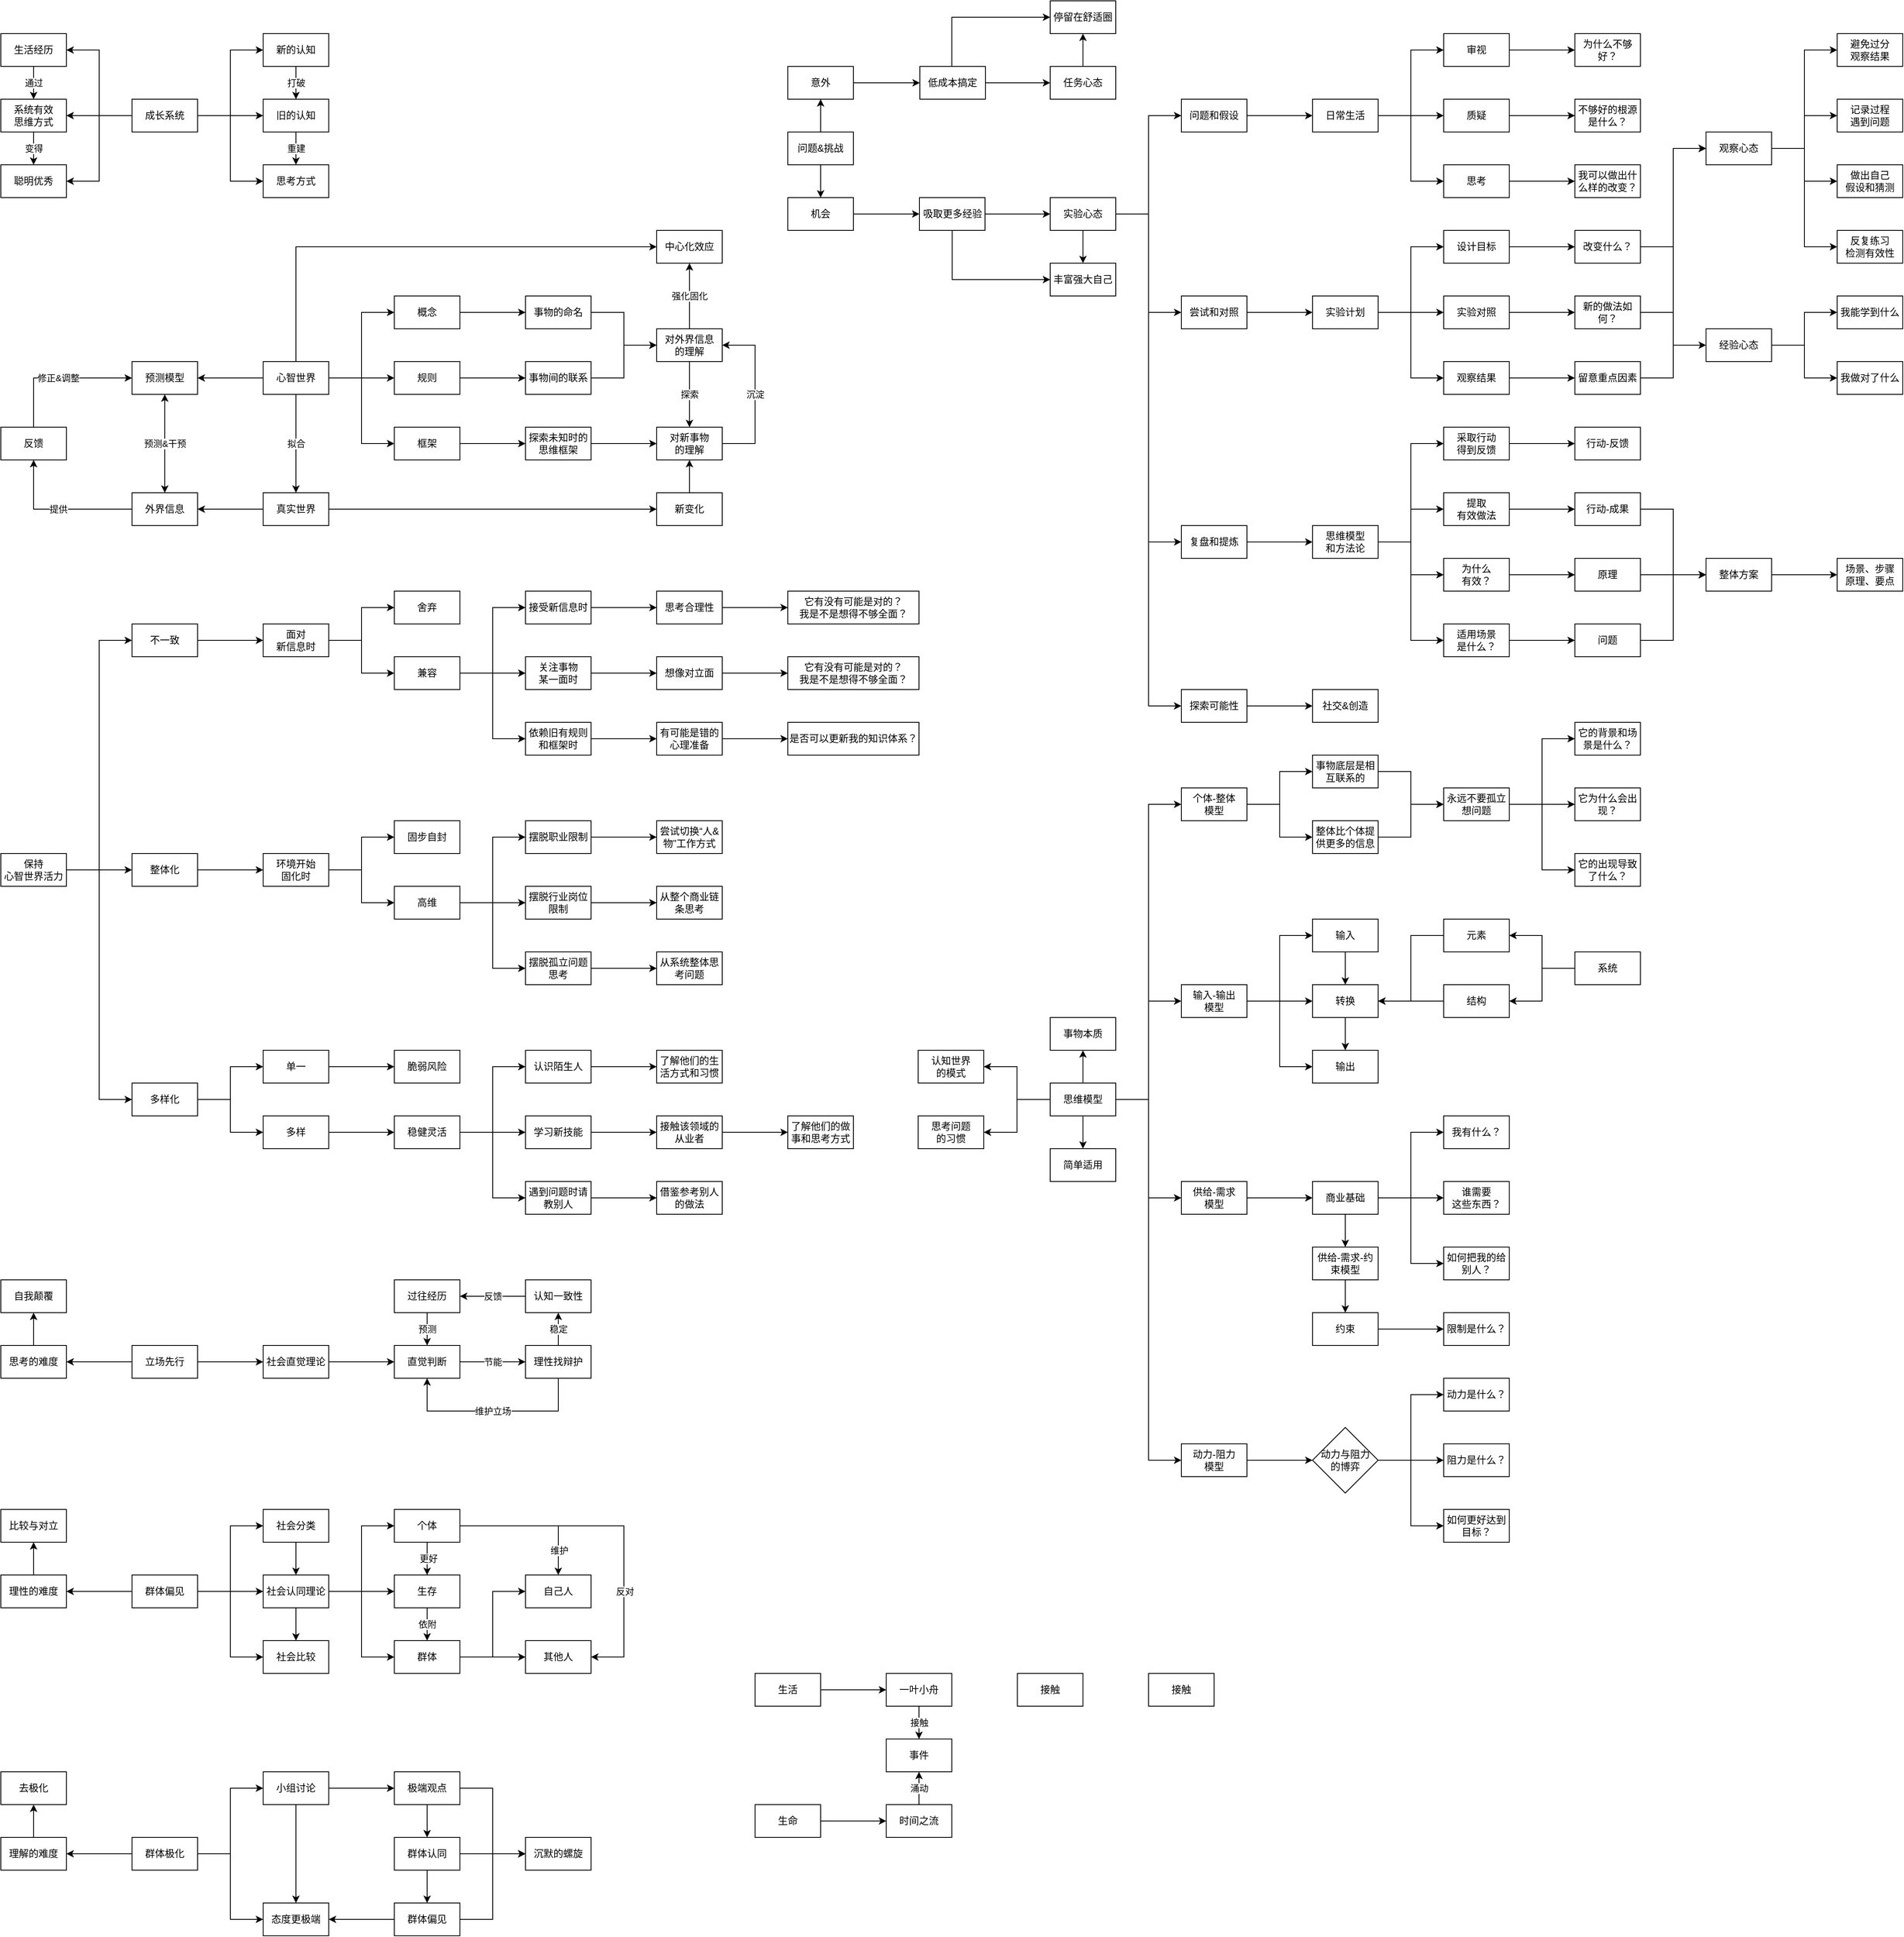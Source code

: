 <mxfile version="24.4.8" type="github">
  <diagram name="第 1 页" id="Bhi-YJKGWDIUIVYYXpNB">
    <mxGraphModel dx="1059" dy="553" grid="1" gridSize="10" guides="1" tooltips="1" connect="1" arrows="1" fold="1" page="1" pageScale="1" pageWidth="827" pageHeight="1169" math="0" shadow="0">
      <root>
        <mxCell id="0" />
        <mxCell id="1" parent="0" />
        <mxCell id="54HRrT9jYkRluZyecS1h-11" value="通过" style="edgeStyle=orthogonalEdgeStyle;rounded=0;orthogonalLoop=1;jettySize=auto;html=1;" parent="1" source="54HRrT9jYkRluZyecS1h-1" target="54HRrT9jYkRluZyecS1h-2" edge="1">
          <mxGeometry relative="1" as="geometry" />
        </mxCell>
        <mxCell id="54HRrT9jYkRluZyecS1h-1" value="生活经历" style="rounded=0;whiteSpace=wrap;html=1;flipV=1;flipH=1;" parent="1" vertex="1">
          <mxGeometry x="40" y="120" width="80" height="40" as="geometry" />
        </mxCell>
        <mxCell id="54HRrT9jYkRluZyecS1h-12" value="变得" style="edgeStyle=orthogonalEdgeStyle;rounded=0;orthogonalLoop=1;jettySize=auto;html=1;" parent="1" source="54HRrT9jYkRluZyecS1h-2" target="54HRrT9jYkRluZyecS1h-3" edge="1">
          <mxGeometry relative="1" as="geometry" />
        </mxCell>
        <mxCell id="54HRrT9jYkRluZyecS1h-2" value="系统有效&lt;br&gt;思维方式" style="rounded=0;whiteSpace=wrap;html=1;flipV=1;flipH=1;" parent="1" vertex="1">
          <mxGeometry x="40" y="200" width="80" height="40" as="geometry" />
        </mxCell>
        <mxCell id="54HRrT9jYkRluZyecS1h-3" value="聪明优秀" style="rounded=0;whiteSpace=wrap;html=1;flipV=1;flipH=1;" parent="1" vertex="1">
          <mxGeometry x="40" y="280" width="80" height="40" as="geometry" />
        </mxCell>
        <mxCell id="54HRrT9jYkRluZyecS1h-8" style="edgeStyle=orthogonalEdgeStyle;rounded=0;orthogonalLoop=1;jettySize=auto;html=1;entryX=1;entryY=0.5;entryDx=0;entryDy=0;" parent="1" source="54HRrT9jYkRluZyecS1h-4" target="54HRrT9jYkRluZyecS1h-1" edge="1">
          <mxGeometry relative="1" as="geometry" />
        </mxCell>
        <mxCell id="54HRrT9jYkRluZyecS1h-9" style="edgeStyle=orthogonalEdgeStyle;rounded=0;orthogonalLoop=1;jettySize=auto;html=1;" parent="1" source="54HRrT9jYkRluZyecS1h-4" target="54HRrT9jYkRluZyecS1h-2" edge="1">
          <mxGeometry relative="1" as="geometry" />
        </mxCell>
        <mxCell id="54HRrT9jYkRluZyecS1h-10" style="edgeStyle=orthogonalEdgeStyle;rounded=0;orthogonalLoop=1;jettySize=auto;html=1;entryX=1;entryY=0.5;entryDx=0;entryDy=0;" parent="1" source="54HRrT9jYkRluZyecS1h-4" target="54HRrT9jYkRluZyecS1h-3" edge="1">
          <mxGeometry relative="1" as="geometry" />
        </mxCell>
        <mxCell id="54HRrT9jYkRluZyecS1h-20" style="edgeStyle=orthogonalEdgeStyle;rounded=0;orthogonalLoop=1;jettySize=auto;html=1;entryX=0;entryY=0.5;entryDx=0;entryDy=0;" parent="1" source="54HRrT9jYkRluZyecS1h-4" target="54HRrT9jYkRluZyecS1h-15" edge="1">
          <mxGeometry relative="1" as="geometry" />
        </mxCell>
        <mxCell id="54HRrT9jYkRluZyecS1h-21" style="edgeStyle=orthogonalEdgeStyle;rounded=0;orthogonalLoop=1;jettySize=auto;html=1;entryX=0;entryY=0.5;entryDx=0;entryDy=0;" parent="1" source="54HRrT9jYkRluZyecS1h-4" target="54HRrT9jYkRluZyecS1h-16" edge="1">
          <mxGeometry relative="1" as="geometry" />
        </mxCell>
        <mxCell id="54HRrT9jYkRluZyecS1h-22" style="edgeStyle=orthogonalEdgeStyle;rounded=0;orthogonalLoop=1;jettySize=auto;html=1;entryX=0;entryY=0.5;entryDx=0;entryDy=0;" parent="1" source="54HRrT9jYkRluZyecS1h-4" target="54HRrT9jYkRluZyecS1h-17" edge="1">
          <mxGeometry relative="1" as="geometry" />
        </mxCell>
        <mxCell id="54HRrT9jYkRluZyecS1h-4" value="成长系统" style="rounded=0;whiteSpace=wrap;html=1;" parent="1" vertex="1">
          <mxGeometry x="200" y="200" width="80" height="40" as="geometry" />
        </mxCell>
        <mxCell id="54HRrT9jYkRluZyecS1h-23" value="拟合" style="edgeStyle=orthogonalEdgeStyle;rounded=0;orthogonalLoop=1;jettySize=auto;html=1;" parent="1" source="54HRrT9jYkRluZyecS1h-13" target="54HRrT9jYkRluZyecS1h-14" edge="1">
          <mxGeometry relative="1" as="geometry" />
        </mxCell>
        <mxCell id="54HRrT9jYkRluZyecS1h-51" style="edgeStyle=orthogonalEdgeStyle;rounded=0;orthogonalLoop=1;jettySize=auto;html=1;entryX=1;entryY=0.5;entryDx=0;entryDy=0;" parent="1" source="54HRrT9jYkRluZyecS1h-13" target="54HRrT9jYkRluZyecS1h-25" edge="1">
          <mxGeometry relative="1" as="geometry" />
        </mxCell>
        <mxCell id="54HRrT9jYkRluZyecS1h-62" style="edgeStyle=orthogonalEdgeStyle;rounded=0;orthogonalLoop=1;jettySize=auto;html=1;entryX=0;entryY=0.5;entryDx=0;entryDy=0;" parent="1" source="54HRrT9jYkRluZyecS1h-13" target="54HRrT9jYkRluZyecS1h-59" edge="1">
          <mxGeometry relative="1" as="geometry" />
        </mxCell>
        <mxCell id="54HRrT9jYkRluZyecS1h-63" style="edgeStyle=orthogonalEdgeStyle;rounded=0;orthogonalLoop=1;jettySize=auto;html=1;" parent="1" source="54HRrT9jYkRluZyecS1h-13" target="54HRrT9jYkRluZyecS1h-60" edge="1">
          <mxGeometry relative="1" as="geometry" />
        </mxCell>
        <mxCell id="54HRrT9jYkRluZyecS1h-64" style="edgeStyle=orthogonalEdgeStyle;rounded=0;orthogonalLoop=1;jettySize=auto;html=1;entryX=0;entryY=0.5;entryDx=0;entryDy=0;" parent="1" source="54HRrT9jYkRluZyecS1h-13" target="54HRrT9jYkRluZyecS1h-61" edge="1">
          <mxGeometry relative="1" as="geometry" />
        </mxCell>
        <mxCell id="54HRrT9jYkRluZyecS1h-86" style="edgeStyle=orthogonalEdgeStyle;rounded=0;orthogonalLoop=1;jettySize=auto;html=1;entryX=0;entryY=0.5;entryDx=0;entryDy=0;" parent="1" source="54HRrT9jYkRluZyecS1h-13" target="54HRrT9jYkRluZyecS1h-83" edge="1">
          <mxGeometry relative="1" as="geometry">
            <Array as="points">
              <mxPoint x="400" y="380" />
            </Array>
          </mxGeometry>
        </mxCell>
        <mxCell id="54HRrT9jYkRluZyecS1h-13" value="心智世界" style="rounded=0;whiteSpace=wrap;html=1;" parent="1" vertex="1">
          <mxGeometry x="360" y="520" width="80" height="40" as="geometry" />
        </mxCell>
        <mxCell id="54HRrT9jYkRluZyecS1h-54" style="edgeStyle=orthogonalEdgeStyle;rounded=0;orthogonalLoop=1;jettySize=auto;html=1;" parent="1" source="54HRrT9jYkRluZyecS1h-14" target="54HRrT9jYkRluZyecS1h-53" edge="1">
          <mxGeometry relative="1" as="geometry" />
        </mxCell>
        <mxCell id="54HRrT9jYkRluZyecS1h-80" style="edgeStyle=orthogonalEdgeStyle;rounded=0;orthogonalLoop=1;jettySize=auto;html=1;entryX=0;entryY=0.5;entryDx=0;entryDy=0;" parent="1" source="54HRrT9jYkRluZyecS1h-14" target="54HRrT9jYkRluZyecS1h-81" edge="1">
          <mxGeometry relative="1" as="geometry">
            <mxPoint x="840.0" y="700" as="targetPoint" />
          </mxGeometry>
        </mxCell>
        <mxCell id="54HRrT9jYkRluZyecS1h-14" value="真实世界" style="rounded=0;whiteSpace=wrap;html=1;" parent="1" vertex="1">
          <mxGeometry x="360" y="680" width="80" height="40" as="geometry" />
        </mxCell>
        <mxCell id="54HRrT9jYkRluZyecS1h-18" value="打破" style="edgeStyle=orthogonalEdgeStyle;rounded=0;orthogonalLoop=1;jettySize=auto;html=1;entryX=0.5;entryY=0;entryDx=0;entryDy=0;" parent="1" source="54HRrT9jYkRluZyecS1h-15" target="54HRrT9jYkRluZyecS1h-16" edge="1">
          <mxGeometry relative="1" as="geometry" />
        </mxCell>
        <mxCell id="54HRrT9jYkRluZyecS1h-15" value="新的认知" style="rounded=0;whiteSpace=wrap;html=1;" parent="1" vertex="1">
          <mxGeometry x="360" y="120" width="80" height="40" as="geometry" />
        </mxCell>
        <mxCell id="54HRrT9jYkRluZyecS1h-19" value="重建" style="edgeStyle=orthogonalEdgeStyle;rounded=0;orthogonalLoop=1;jettySize=auto;html=1;" parent="1" source="54HRrT9jYkRluZyecS1h-16" target="54HRrT9jYkRluZyecS1h-17" edge="1">
          <mxGeometry relative="1" as="geometry" />
        </mxCell>
        <mxCell id="54HRrT9jYkRluZyecS1h-16" value="旧的认知" style="rounded=0;whiteSpace=wrap;html=1;" parent="1" vertex="1">
          <mxGeometry x="360" y="200" width="80" height="40" as="geometry" />
        </mxCell>
        <mxCell id="54HRrT9jYkRluZyecS1h-17" value="思考方式" style="rounded=0;whiteSpace=wrap;html=1;" parent="1" vertex="1">
          <mxGeometry x="360" y="280" width="80" height="40" as="geometry" />
        </mxCell>
        <mxCell id="54HRrT9jYkRluZyecS1h-52" style="edgeStyle=orthogonalEdgeStyle;rounded=0;orthogonalLoop=1;jettySize=auto;html=1;" parent="1" source="54HRrT9jYkRluZyecS1h-25" target="54HRrT9jYkRluZyecS1h-53" edge="1">
          <mxGeometry relative="1" as="geometry">
            <mxPoint x="240" y="590" as="targetPoint" />
          </mxGeometry>
        </mxCell>
        <mxCell id="54HRrT9jYkRluZyecS1h-25" value="预测模型" style="rounded=0;whiteSpace=wrap;html=1;" parent="1" vertex="1">
          <mxGeometry x="200" y="520" width="80" height="40" as="geometry" />
        </mxCell>
        <mxCell id="54HRrT9jYkRluZyecS1h-57" value="修正&amp;amp;调整" style="edgeStyle=orthogonalEdgeStyle;rounded=0;orthogonalLoop=1;jettySize=auto;html=1;entryX=0;entryY=0.5;entryDx=0;entryDy=0;" parent="1" source="54HRrT9jYkRluZyecS1h-32" target="54HRrT9jYkRluZyecS1h-25" edge="1">
          <mxGeometry relative="1" as="geometry">
            <Array as="points">
              <mxPoint x="80" y="540" />
            </Array>
          </mxGeometry>
        </mxCell>
        <mxCell id="54HRrT9jYkRluZyecS1h-32" value="反馈" style="rounded=0;whiteSpace=wrap;html=1;" parent="1" vertex="1">
          <mxGeometry x="40" y="600" width="80" height="40" as="geometry" />
        </mxCell>
        <mxCell id="54HRrT9jYkRluZyecS1h-55" value="提供" style="edgeStyle=orthogonalEdgeStyle;rounded=0;orthogonalLoop=1;jettySize=auto;html=1;entryX=0.5;entryY=1;entryDx=0;entryDy=0;" parent="1" source="54HRrT9jYkRluZyecS1h-53" target="54HRrT9jYkRluZyecS1h-32" edge="1">
          <mxGeometry relative="1" as="geometry" />
        </mxCell>
        <mxCell id="54HRrT9jYkRluZyecS1h-58" value="预测&amp;amp;干预" style="edgeStyle=orthogonalEdgeStyle;rounded=0;orthogonalLoop=1;jettySize=auto;html=1;entryX=0.5;entryY=1;entryDx=0;entryDy=0;" parent="1" source="54HRrT9jYkRluZyecS1h-53" target="54HRrT9jYkRluZyecS1h-25" edge="1">
          <mxGeometry relative="1" as="geometry" />
        </mxCell>
        <mxCell id="54HRrT9jYkRluZyecS1h-53" value="外界信息" style="rounded=0;whiteSpace=wrap;html=1;" parent="1" vertex="1">
          <mxGeometry x="200" y="680" width="80" height="40" as="geometry" />
        </mxCell>
        <mxCell id="54HRrT9jYkRluZyecS1h-70" style="edgeStyle=orthogonalEdgeStyle;rounded=0;orthogonalLoop=1;jettySize=auto;html=1;" parent="1" source="54HRrT9jYkRluZyecS1h-59" target="54HRrT9jYkRluZyecS1h-65" edge="1">
          <mxGeometry relative="1" as="geometry" />
        </mxCell>
        <mxCell id="54HRrT9jYkRluZyecS1h-59" value="概念" style="rounded=0;whiteSpace=wrap;html=1;" parent="1" vertex="1">
          <mxGeometry x="520" y="440" width="80" height="40" as="geometry" />
        </mxCell>
        <mxCell id="54HRrT9jYkRluZyecS1h-68" style="edgeStyle=orthogonalEdgeStyle;rounded=0;orthogonalLoop=1;jettySize=auto;html=1;" parent="1" source="54HRrT9jYkRluZyecS1h-60" target="54HRrT9jYkRluZyecS1h-66" edge="1">
          <mxGeometry relative="1" as="geometry" />
        </mxCell>
        <mxCell id="54HRrT9jYkRluZyecS1h-60" value="规则" style="rounded=0;whiteSpace=wrap;html=1;" parent="1" vertex="1">
          <mxGeometry x="520" y="520" width="80" height="40" as="geometry" />
        </mxCell>
        <mxCell id="54HRrT9jYkRluZyecS1h-69" style="edgeStyle=orthogonalEdgeStyle;rounded=0;orthogonalLoop=1;jettySize=auto;html=1;" parent="1" source="54HRrT9jYkRluZyecS1h-61" target="54HRrT9jYkRluZyecS1h-67" edge="1">
          <mxGeometry relative="1" as="geometry" />
        </mxCell>
        <mxCell id="54HRrT9jYkRluZyecS1h-61" value="框架" style="rounded=0;whiteSpace=wrap;html=1;" parent="1" vertex="1">
          <mxGeometry x="520" y="600" width="80" height="40" as="geometry" />
        </mxCell>
        <mxCell id="54HRrT9jYkRluZyecS1h-73" style="edgeStyle=orthogonalEdgeStyle;rounded=0;orthogonalLoop=1;jettySize=auto;html=1;" parent="1" source="54HRrT9jYkRluZyecS1h-65" target="54HRrT9jYkRluZyecS1h-72" edge="1">
          <mxGeometry relative="1" as="geometry" />
        </mxCell>
        <mxCell id="54HRrT9jYkRluZyecS1h-65" value="事物的命名" style="rounded=0;whiteSpace=wrap;html=1;" parent="1" vertex="1">
          <mxGeometry x="680" y="440" width="80" height="40" as="geometry" />
        </mxCell>
        <mxCell id="54HRrT9jYkRluZyecS1h-74" style="edgeStyle=orthogonalEdgeStyle;rounded=0;orthogonalLoop=1;jettySize=auto;html=1;entryX=0;entryY=0.5;entryDx=0;entryDy=0;" parent="1" source="54HRrT9jYkRluZyecS1h-66" target="54HRrT9jYkRluZyecS1h-72" edge="1">
          <mxGeometry relative="1" as="geometry" />
        </mxCell>
        <mxCell id="54HRrT9jYkRluZyecS1h-66" value="事物间的联系" style="rounded=0;whiteSpace=wrap;html=1;" parent="1" vertex="1">
          <mxGeometry x="680" y="520" width="80" height="40" as="geometry" />
        </mxCell>
        <mxCell id="54HRrT9jYkRluZyecS1h-75" style="edgeStyle=orthogonalEdgeStyle;rounded=0;orthogonalLoop=1;jettySize=auto;html=1;entryX=0;entryY=0.5;entryDx=0;entryDy=0;" parent="1" source="54HRrT9jYkRluZyecS1h-67" target="54HRrT9jYkRluZyecS1h-71" edge="1">
          <mxGeometry relative="1" as="geometry" />
        </mxCell>
        <mxCell id="54HRrT9jYkRluZyecS1h-67" value="探索未知时的&lt;br&gt;思维框架" style="rounded=0;whiteSpace=wrap;html=1;" parent="1" vertex="1">
          <mxGeometry x="680" y="600" width="80" height="40" as="geometry" />
        </mxCell>
        <mxCell id="54HRrT9jYkRluZyecS1h-78" value="沉淀" style="edgeStyle=orthogonalEdgeStyle;rounded=0;orthogonalLoop=1;jettySize=auto;html=1;entryX=1;entryY=0.5;entryDx=0;entryDy=0;" parent="1" source="54HRrT9jYkRluZyecS1h-71" target="54HRrT9jYkRluZyecS1h-72" edge="1">
          <mxGeometry relative="1" as="geometry">
            <Array as="points">
              <mxPoint x="960" y="620" />
              <mxPoint x="960" y="500" />
            </Array>
          </mxGeometry>
        </mxCell>
        <mxCell id="54HRrT9jYkRluZyecS1h-71" value="对新事物&lt;br&gt;的理解" style="rounded=0;whiteSpace=wrap;html=1;" parent="1" vertex="1">
          <mxGeometry x="840" y="600" width="80" height="40" as="geometry" />
        </mxCell>
        <mxCell id="54HRrT9jYkRluZyecS1h-76" value="探索" style="edgeStyle=orthogonalEdgeStyle;rounded=0;orthogonalLoop=1;jettySize=auto;html=1;entryX=0.5;entryY=0;entryDx=0;entryDy=0;" parent="1" source="54HRrT9jYkRluZyecS1h-72" target="54HRrT9jYkRluZyecS1h-71" edge="1">
          <mxGeometry relative="1" as="geometry" />
        </mxCell>
        <mxCell id="54HRrT9jYkRluZyecS1h-84" value="强化固化" style="edgeStyle=orthogonalEdgeStyle;rounded=0;orthogonalLoop=1;jettySize=auto;html=1;entryX=0.5;entryY=1;entryDx=0;entryDy=0;" parent="1" source="54HRrT9jYkRluZyecS1h-72" target="54HRrT9jYkRluZyecS1h-83" edge="1">
          <mxGeometry relative="1" as="geometry">
            <Array as="points">
              <mxPoint x="880" y="440" />
              <mxPoint x="880" y="440" />
            </Array>
          </mxGeometry>
        </mxCell>
        <mxCell id="54HRrT9jYkRluZyecS1h-72" value="对外界信息&lt;br&gt;的理解" style="rounded=0;whiteSpace=wrap;html=1;" parent="1" vertex="1">
          <mxGeometry x="840" y="480" width="80" height="40" as="geometry" />
        </mxCell>
        <mxCell id="54HRrT9jYkRluZyecS1h-82" style="edgeStyle=orthogonalEdgeStyle;rounded=0;orthogonalLoop=1;jettySize=auto;html=1;entryX=0.5;entryY=1;entryDx=0;entryDy=0;" parent="1" source="54HRrT9jYkRluZyecS1h-81" target="54HRrT9jYkRluZyecS1h-71" edge="1">
          <mxGeometry relative="1" as="geometry" />
        </mxCell>
        <mxCell id="54HRrT9jYkRluZyecS1h-81" value="新变化" style="rounded=0;whiteSpace=wrap;html=1;" parent="1" vertex="1">
          <mxGeometry x="840" y="680" width="80" height="40" as="geometry" />
        </mxCell>
        <mxCell id="54HRrT9jYkRluZyecS1h-83" value="中心化效应" style="rounded=0;whiteSpace=wrap;html=1;" parent="1" vertex="1">
          <mxGeometry x="840" y="360" width="80" height="40" as="geometry" />
        </mxCell>
        <mxCell id="54HRrT9jYkRluZyecS1h-91" style="edgeStyle=orthogonalEdgeStyle;rounded=0;orthogonalLoop=1;jettySize=auto;html=1;entryX=0;entryY=0.5;entryDx=0;entryDy=0;" parent="1" source="54HRrT9jYkRluZyecS1h-87" target="54HRrT9jYkRluZyecS1h-88" edge="1">
          <mxGeometry relative="1" as="geometry" />
        </mxCell>
        <mxCell id="54HRrT9jYkRluZyecS1h-92" style="edgeStyle=orthogonalEdgeStyle;rounded=0;orthogonalLoop=1;jettySize=auto;html=1;entryX=0;entryY=0.5;entryDx=0;entryDy=0;" parent="1" source="54HRrT9jYkRluZyecS1h-87" target="54HRrT9jYkRluZyecS1h-89" edge="1">
          <mxGeometry relative="1" as="geometry" />
        </mxCell>
        <mxCell id="54HRrT9jYkRluZyecS1h-93" style="edgeStyle=orthogonalEdgeStyle;rounded=0;orthogonalLoop=1;jettySize=auto;html=1;entryX=0;entryY=0.5;entryDx=0;entryDy=0;" parent="1" source="54HRrT9jYkRluZyecS1h-87" target="54HRrT9jYkRluZyecS1h-90" edge="1">
          <mxGeometry relative="1" as="geometry" />
        </mxCell>
        <mxCell id="54HRrT9jYkRluZyecS1h-87" value="保持&lt;br&gt;心智世界活力" style="rounded=0;whiteSpace=wrap;html=1;" parent="1" vertex="1">
          <mxGeometry x="40" y="1120" width="80" height="40" as="geometry" />
        </mxCell>
        <mxCell id="54HRrT9jYkRluZyecS1h-97" style="edgeStyle=orthogonalEdgeStyle;rounded=0;orthogonalLoop=1;jettySize=auto;html=1;" parent="1" source="54HRrT9jYkRluZyecS1h-88" target="54HRrT9jYkRluZyecS1h-94" edge="1">
          <mxGeometry relative="1" as="geometry" />
        </mxCell>
        <mxCell id="54HRrT9jYkRluZyecS1h-88" value="不一致" style="rounded=0;whiteSpace=wrap;html=1;" parent="1" vertex="1">
          <mxGeometry x="200" y="840" width="80" height="40" as="geometry" />
        </mxCell>
        <mxCell id="54HRrT9jYkRluZyecS1h-120" style="edgeStyle=orthogonalEdgeStyle;rounded=0;orthogonalLoop=1;jettySize=auto;html=1;entryX=0;entryY=0.5;entryDx=0;entryDy=0;" parent="1" source="54HRrT9jYkRluZyecS1h-89" target="54HRrT9jYkRluZyecS1h-119" edge="1">
          <mxGeometry relative="1" as="geometry" />
        </mxCell>
        <mxCell id="54HRrT9jYkRluZyecS1h-89" value="整体化" style="rounded=0;whiteSpace=wrap;html=1;" parent="1" vertex="1">
          <mxGeometry x="200" y="1120" width="80" height="40" as="geometry" />
        </mxCell>
        <mxCell id="54HRrT9jYkRluZyecS1h-138" style="edgeStyle=orthogonalEdgeStyle;rounded=0;orthogonalLoop=1;jettySize=auto;html=1;entryX=0;entryY=0.5;entryDx=0;entryDy=0;" parent="1" source="54HRrT9jYkRluZyecS1h-90" target="54HRrT9jYkRluZyecS1h-137" edge="1">
          <mxGeometry relative="1" as="geometry" />
        </mxCell>
        <mxCell id="54HRrT9jYkRluZyecS1h-144" style="edgeStyle=orthogonalEdgeStyle;rounded=0;orthogonalLoop=1;jettySize=auto;html=1;" parent="1" source="54HRrT9jYkRluZyecS1h-90" target="54HRrT9jYkRluZyecS1h-142" edge="1">
          <mxGeometry relative="1" as="geometry" />
        </mxCell>
        <mxCell id="54HRrT9jYkRluZyecS1h-90" value="多样化" style="rounded=0;whiteSpace=wrap;html=1;" parent="1" vertex="1">
          <mxGeometry x="200" y="1400" width="80" height="40" as="geometry" />
        </mxCell>
        <mxCell id="54HRrT9jYkRluZyecS1h-98" style="edgeStyle=orthogonalEdgeStyle;rounded=0;orthogonalLoop=1;jettySize=auto;html=1;" parent="1" source="54HRrT9jYkRluZyecS1h-94" target="54HRrT9jYkRluZyecS1h-96" edge="1">
          <mxGeometry relative="1" as="geometry" />
        </mxCell>
        <mxCell id="54HRrT9jYkRluZyecS1h-99" style="edgeStyle=orthogonalEdgeStyle;rounded=0;orthogonalLoop=1;jettySize=auto;html=1;" parent="1" source="54HRrT9jYkRluZyecS1h-94" target="54HRrT9jYkRluZyecS1h-95" edge="1">
          <mxGeometry relative="1" as="geometry" />
        </mxCell>
        <mxCell id="54HRrT9jYkRluZyecS1h-94" value="面对&lt;br&gt;新信息时" style="rounded=0;whiteSpace=wrap;html=1;" parent="1" vertex="1">
          <mxGeometry x="360" y="840" width="80" height="40" as="geometry" />
        </mxCell>
        <mxCell id="54HRrT9jYkRluZyecS1h-108" style="edgeStyle=orthogonalEdgeStyle;rounded=0;orthogonalLoop=1;jettySize=auto;html=1;entryX=0;entryY=0.5;entryDx=0;entryDy=0;" parent="1" source="54HRrT9jYkRluZyecS1h-95" target="54HRrT9jYkRluZyecS1h-106" edge="1">
          <mxGeometry relative="1" as="geometry" />
        </mxCell>
        <mxCell id="54HRrT9jYkRluZyecS1h-110" style="edgeStyle=orthogonalEdgeStyle;rounded=0;orthogonalLoop=1;jettySize=auto;html=1;" parent="1" source="54HRrT9jYkRluZyecS1h-95" target="54HRrT9jYkRluZyecS1h-109" edge="1">
          <mxGeometry relative="1" as="geometry" />
        </mxCell>
        <mxCell id="54HRrT9jYkRluZyecS1h-115" style="edgeStyle=orthogonalEdgeStyle;rounded=0;orthogonalLoop=1;jettySize=auto;html=1;entryX=0;entryY=0.5;entryDx=0;entryDy=0;" parent="1" source="54HRrT9jYkRluZyecS1h-95" target="54HRrT9jYkRluZyecS1h-101" edge="1">
          <mxGeometry relative="1" as="geometry" />
        </mxCell>
        <mxCell id="54HRrT9jYkRluZyecS1h-95" value="兼容" style="rounded=0;whiteSpace=wrap;html=1;" parent="1" vertex="1">
          <mxGeometry x="520" y="880" width="80" height="40" as="geometry" />
        </mxCell>
        <mxCell id="54HRrT9jYkRluZyecS1h-96" value="舍弃" style="rounded=0;whiteSpace=wrap;html=1;" parent="1" vertex="1">
          <mxGeometry x="520" y="800" width="80" height="40" as="geometry" />
        </mxCell>
        <mxCell id="54HRrT9jYkRluZyecS1h-100" value="它有没有可能是对的？&lt;br&gt;我是不是想得不够全面？" style="rounded=0;whiteSpace=wrap;html=1;" parent="1" vertex="1">
          <mxGeometry x="1000" y="800" width="160" height="40" as="geometry" />
        </mxCell>
        <mxCell id="54HRrT9jYkRluZyecS1h-116" style="edgeStyle=orthogonalEdgeStyle;rounded=0;orthogonalLoop=1;jettySize=auto;html=1;" parent="1" source="54HRrT9jYkRluZyecS1h-101" target="54HRrT9jYkRluZyecS1h-114" edge="1">
          <mxGeometry relative="1" as="geometry" />
        </mxCell>
        <mxCell id="54HRrT9jYkRluZyecS1h-101" value="依赖旧有规则和框架时" style="rounded=0;whiteSpace=wrap;html=1;" parent="1" vertex="1">
          <mxGeometry x="680" y="960" width="80" height="40" as="geometry" />
        </mxCell>
        <mxCell id="54HRrT9jYkRluZyecS1h-113" style="edgeStyle=orthogonalEdgeStyle;rounded=0;orthogonalLoop=1;jettySize=auto;html=1;" parent="1" source="54HRrT9jYkRluZyecS1h-102" target="54HRrT9jYkRluZyecS1h-100" edge="1">
          <mxGeometry relative="1" as="geometry" />
        </mxCell>
        <mxCell id="54HRrT9jYkRluZyecS1h-102" value="思考合理性" style="rounded=0;whiteSpace=wrap;html=1;" parent="1" vertex="1">
          <mxGeometry x="840" y="800" width="80" height="40" as="geometry" />
        </mxCell>
        <mxCell id="54HRrT9jYkRluZyecS1h-112" style="edgeStyle=orthogonalEdgeStyle;rounded=0;orthogonalLoop=1;jettySize=auto;html=1;" parent="1" source="54HRrT9jYkRluZyecS1h-103" target="54HRrT9jYkRluZyecS1h-104" edge="1">
          <mxGeometry relative="1" as="geometry" />
        </mxCell>
        <mxCell id="54HRrT9jYkRluZyecS1h-103" value="想像对立面" style="rounded=0;whiteSpace=wrap;html=1;" parent="1" vertex="1">
          <mxGeometry x="840" y="880" width="80" height="40" as="geometry" />
        </mxCell>
        <mxCell id="54HRrT9jYkRluZyecS1h-104" value="它有没有可能是对的？&lt;br&gt;我是不是想得不够全面？" style="rounded=0;whiteSpace=wrap;html=1;" parent="1" vertex="1">
          <mxGeometry x="1000" y="880" width="160" height="40" as="geometry" />
        </mxCell>
        <mxCell id="54HRrT9jYkRluZyecS1h-107" style="edgeStyle=orthogonalEdgeStyle;rounded=0;orthogonalLoop=1;jettySize=auto;html=1;" parent="1" source="54HRrT9jYkRluZyecS1h-106" target="54HRrT9jYkRluZyecS1h-102" edge="1">
          <mxGeometry relative="1" as="geometry" />
        </mxCell>
        <mxCell id="54HRrT9jYkRluZyecS1h-106" value="接受新信息时" style="rounded=0;whiteSpace=wrap;html=1;" parent="1" vertex="1">
          <mxGeometry x="680" y="800" width="80" height="40" as="geometry" />
        </mxCell>
        <mxCell id="54HRrT9jYkRluZyecS1h-111" style="edgeStyle=orthogonalEdgeStyle;rounded=0;orthogonalLoop=1;jettySize=auto;html=1;" parent="1" source="54HRrT9jYkRluZyecS1h-109" target="54HRrT9jYkRluZyecS1h-103" edge="1">
          <mxGeometry relative="1" as="geometry" />
        </mxCell>
        <mxCell id="54HRrT9jYkRluZyecS1h-109" value="关注事物&lt;br&gt;某一面时" style="rounded=0;whiteSpace=wrap;html=1;" parent="1" vertex="1">
          <mxGeometry x="680" y="880" width="80" height="40" as="geometry" />
        </mxCell>
        <mxCell id="54HRrT9jYkRluZyecS1h-118" style="edgeStyle=orthogonalEdgeStyle;rounded=0;orthogonalLoop=1;jettySize=auto;html=1;" parent="1" source="54HRrT9jYkRluZyecS1h-114" target="54HRrT9jYkRluZyecS1h-117" edge="1">
          <mxGeometry relative="1" as="geometry" />
        </mxCell>
        <mxCell id="54HRrT9jYkRluZyecS1h-114" value="有可能是错的心理准备" style="rounded=0;whiteSpace=wrap;html=1;" parent="1" vertex="1">
          <mxGeometry x="840" y="960" width="80" height="40" as="geometry" />
        </mxCell>
        <mxCell id="54HRrT9jYkRluZyecS1h-117" value="是否可以更新我的知识体系？" style="rounded=0;whiteSpace=wrap;html=1;" parent="1" vertex="1">
          <mxGeometry x="1000" y="960" width="160" height="40" as="geometry" />
        </mxCell>
        <mxCell id="54HRrT9jYkRluZyecS1h-123" style="edgeStyle=orthogonalEdgeStyle;rounded=0;orthogonalLoop=1;jettySize=auto;html=1;entryX=0;entryY=0.5;entryDx=0;entryDy=0;" parent="1" source="54HRrT9jYkRluZyecS1h-119" target="54HRrT9jYkRluZyecS1h-121" edge="1">
          <mxGeometry relative="1" as="geometry" />
        </mxCell>
        <mxCell id="54HRrT9jYkRluZyecS1h-124" style="edgeStyle=orthogonalEdgeStyle;rounded=0;orthogonalLoop=1;jettySize=auto;html=1;entryX=0;entryY=0.5;entryDx=0;entryDy=0;" parent="1" source="54HRrT9jYkRluZyecS1h-119" target="54HRrT9jYkRluZyecS1h-122" edge="1">
          <mxGeometry relative="1" as="geometry" />
        </mxCell>
        <mxCell id="54HRrT9jYkRluZyecS1h-119" value="环境开始&lt;br&gt;固化时" style="rounded=0;whiteSpace=wrap;html=1;" parent="1" vertex="1">
          <mxGeometry x="360" y="1120" width="80" height="40" as="geometry" />
        </mxCell>
        <mxCell id="54HRrT9jYkRluZyecS1h-121" value="固步自封" style="rounded=0;whiteSpace=wrap;html=1;" parent="1" vertex="1">
          <mxGeometry x="520" y="1080" width="80" height="40" as="geometry" />
        </mxCell>
        <mxCell id="54HRrT9jYkRluZyecS1h-131" style="edgeStyle=orthogonalEdgeStyle;rounded=0;orthogonalLoop=1;jettySize=auto;html=1;entryX=0;entryY=0.5;entryDx=0;entryDy=0;" parent="1" source="54HRrT9jYkRluZyecS1h-122" target="54HRrT9jYkRluZyecS1h-125" edge="1">
          <mxGeometry relative="1" as="geometry" />
        </mxCell>
        <mxCell id="54HRrT9jYkRluZyecS1h-132" style="edgeStyle=orthogonalEdgeStyle;rounded=0;orthogonalLoop=1;jettySize=auto;html=1;" parent="1" source="54HRrT9jYkRluZyecS1h-122" target="54HRrT9jYkRluZyecS1h-126" edge="1">
          <mxGeometry relative="1" as="geometry" />
        </mxCell>
        <mxCell id="54HRrT9jYkRluZyecS1h-133" style="edgeStyle=orthogonalEdgeStyle;rounded=0;orthogonalLoop=1;jettySize=auto;html=1;entryX=0;entryY=0.5;entryDx=0;entryDy=0;" parent="1" source="54HRrT9jYkRluZyecS1h-122" target="54HRrT9jYkRluZyecS1h-127" edge="1">
          <mxGeometry relative="1" as="geometry" />
        </mxCell>
        <mxCell id="54HRrT9jYkRluZyecS1h-122" value="高维" style="rounded=0;whiteSpace=wrap;html=1;" parent="1" vertex="1">
          <mxGeometry x="520" y="1160" width="80" height="40" as="geometry" />
        </mxCell>
        <mxCell id="54HRrT9jYkRluZyecS1h-134" style="edgeStyle=orthogonalEdgeStyle;rounded=0;orthogonalLoop=1;jettySize=auto;html=1;" parent="1" source="54HRrT9jYkRluZyecS1h-125" target="54HRrT9jYkRluZyecS1h-128" edge="1">
          <mxGeometry relative="1" as="geometry" />
        </mxCell>
        <mxCell id="54HRrT9jYkRluZyecS1h-125" value="摆脱职业限制" style="rounded=0;whiteSpace=wrap;html=1;" parent="1" vertex="1">
          <mxGeometry x="680" y="1080" width="80" height="40" as="geometry" />
        </mxCell>
        <mxCell id="54HRrT9jYkRluZyecS1h-135" style="edgeStyle=orthogonalEdgeStyle;rounded=0;orthogonalLoop=1;jettySize=auto;html=1;" parent="1" source="54HRrT9jYkRluZyecS1h-126" target="54HRrT9jYkRluZyecS1h-129" edge="1">
          <mxGeometry relative="1" as="geometry" />
        </mxCell>
        <mxCell id="54HRrT9jYkRluZyecS1h-126" value="摆脱行业岗位限制" style="rounded=0;whiteSpace=wrap;html=1;" parent="1" vertex="1">
          <mxGeometry x="680" y="1160" width="80" height="40" as="geometry" />
        </mxCell>
        <mxCell id="54HRrT9jYkRluZyecS1h-136" style="edgeStyle=orthogonalEdgeStyle;rounded=0;orthogonalLoop=1;jettySize=auto;html=1;" parent="1" source="54HRrT9jYkRluZyecS1h-127" target="54HRrT9jYkRluZyecS1h-130" edge="1">
          <mxGeometry relative="1" as="geometry" />
        </mxCell>
        <mxCell id="54HRrT9jYkRluZyecS1h-127" value="摆脱孤立问题思考" style="rounded=0;whiteSpace=wrap;html=1;" parent="1" vertex="1">
          <mxGeometry x="680" y="1240" width="80" height="40" as="geometry" />
        </mxCell>
        <mxCell id="54HRrT9jYkRluZyecS1h-128" value="尝试切换“人&amp;amp;物”工作方式" style="rounded=0;whiteSpace=wrap;html=1;" parent="1" vertex="1">
          <mxGeometry x="840" y="1080" width="80" height="40" as="geometry" />
        </mxCell>
        <mxCell id="54HRrT9jYkRluZyecS1h-129" value="从整个商业链条思考" style="rounded=0;whiteSpace=wrap;html=1;" parent="1" vertex="1">
          <mxGeometry x="840" y="1160" width="80" height="40" as="geometry" />
        </mxCell>
        <mxCell id="54HRrT9jYkRluZyecS1h-130" value="从系统整体思考问题" style="rounded=0;whiteSpace=wrap;html=1;" parent="1" vertex="1">
          <mxGeometry x="840" y="1240" width="80" height="40" as="geometry" />
        </mxCell>
        <mxCell id="54HRrT9jYkRluZyecS1h-141" style="edgeStyle=orthogonalEdgeStyle;rounded=0;orthogonalLoop=1;jettySize=auto;html=1;entryX=0;entryY=0.5;entryDx=0;entryDy=0;" parent="1" source="54HRrT9jYkRluZyecS1h-137" target="54HRrT9jYkRluZyecS1h-139" edge="1">
          <mxGeometry relative="1" as="geometry" />
        </mxCell>
        <mxCell id="54HRrT9jYkRluZyecS1h-137" value="单一" style="rounded=0;whiteSpace=wrap;html=1;" parent="1" vertex="1">
          <mxGeometry x="360" y="1360" width="80" height="40" as="geometry" />
        </mxCell>
        <mxCell id="54HRrT9jYkRluZyecS1h-139" value="脆弱风险" style="rounded=0;whiteSpace=wrap;html=1;" parent="1" vertex="1">
          <mxGeometry x="520" y="1360" width="80" height="40" as="geometry" />
        </mxCell>
        <mxCell id="54HRrT9jYkRluZyecS1h-148" style="edgeStyle=orthogonalEdgeStyle;rounded=0;orthogonalLoop=1;jettySize=auto;html=1;entryX=0;entryY=0.5;entryDx=0;entryDy=0;" parent="1" source="54HRrT9jYkRluZyecS1h-140" target="54HRrT9jYkRluZyecS1h-145" edge="1">
          <mxGeometry relative="1" as="geometry" />
        </mxCell>
        <mxCell id="54HRrT9jYkRluZyecS1h-151" style="edgeStyle=orthogonalEdgeStyle;rounded=0;orthogonalLoop=1;jettySize=auto;html=1;entryX=0;entryY=0.5;entryDx=0;entryDy=0;" parent="1" source="54HRrT9jYkRluZyecS1h-140" target="54HRrT9jYkRluZyecS1h-146" edge="1">
          <mxGeometry relative="1" as="geometry" />
        </mxCell>
        <mxCell id="54HRrT9jYkRluZyecS1h-156" style="edgeStyle=orthogonalEdgeStyle;rounded=0;orthogonalLoop=1;jettySize=auto;html=1;entryX=0;entryY=0.5;entryDx=0;entryDy=0;" parent="1" source="54HRrT9jYkRluZyecS1h-140" target="54HRrT9jYkRluZyecS1h-147" edge="1">
          <mxGeometry relative="1" as="geometry" />
        </mxCell>
        <mxCell id="54HRrT9jYkRluZyecS1h-140" value="稳健灵活" style="rounded=0;whiteSpace=wrap;html=1;" parent="1" vertex="1">
          <mxGeometry x="520" y="1440" width="80" height="40" as="geometry" />
        </mxCell>
        <mxCell id="54HRrT9jYkRluZyecS1h-143" style="edgeStyle=orthogonalEdgeStyle;rounded=0;orthogonalLoop=1;jettySize=auto;html=1;" parent="1" source="54HRrT9jYkRluZyecS1h-142" target="54HRrT9jYkRluZyecS1h-140" edge="1">
          <mxGeometry relative="1" as="geometry" />
        </mxCell>
        <mxCell id="54HRrT9jYkRluZyecS1h-142" value="多样" style="rounded=0;whiteSpace=wrap;html=1;" parent="1" vertex="1">
          <mxGeometry x="360" y="1440" width="80" height="40" as="geometry" />
        </mxCell>
        <mxCell id="54HRrT9jYkRluZyecS1h-152" style="edgeStyle=orthogonalEdgeStyle;rounded=0;orthogonalLoop=1;jettySize=auto;html=1;entryX=0;entryY=0.5;entryDx=0;entryDy=0;" parent="1" source="54HRrT9jYkRluZyecS1h-145" target="54HRrT9jYkRluZyecS1h-149" edge="1">
          <mxGeometry relative="1" as="geometry" />
        </mxCell>
        <mxCell id="54HRrT9jYkRluZyecS1h-145" value="认识陌生人" style="rounded=0;whiteSpace=wrap;html=1;" parent="1" vertex="1">
          <mxGeometry x="680" y="1360" width="80" height="40" as="geometry" />
        </mxCell>
        <mxCell id="54HRrT9jYkRluZyecS1h-153" style="edgeStyle=orthogonalEdgeStyle;rounded=0;orthogonalLoop=1;jettySize=auto;html=1;" parent="1" source="54HRrT9jYkRluZyecS1h-146" target="54HRrT9jYkRluZyecS1h-150" edge="1">
          <mxGeometry relative="1" as="geometry" />
        </mxCell>
        <mxCell id="54HRrT9jYkRluZyecS1h-146" value="学习新技能" style="rounded=0;whiteSpace=wrap;html=1;" parent="1" vertex="1">
          <mxGeometry x="680" y="1440" width="80" height="40" as="geometry" />
        </mxCell>
        <mxCell id="54HRrT9jYkRluZyecS1h-158" style="edgeStyle=orthogonalEdgeStyle;rounded=0;orthogonalLoop=1;jettySize=auto;html=1;entryX=0;entryY=0.5;entryDx=0;entryDy=0;" parent="1" source="54HRrT9jYkRluZyecS1h-147" target="54HRrT9jYkRluZyecS1h-157" edge="1">
          <mxGeometry relative="1" as="geometry" />
        </mxCell>
        <mxCell id="54HRrT9jYkRluZyecS1h-147" value="遇到问题时请教别人" style="rounded=0;whiteSpace=wrap;html=1;" parent="1" vertex="1">
          <mxGeometry x="680" y="1520" width="80" height="40" as="geometry" />
        </mxCell>
        <mxCell id="54HRrT9jYkRluZyecS1h-149" value="了解他们的生活方式和习惯" style="rounded=0;whiteSpace=wrap;html=1;" parent="1" vertex="1">
          <mxGeometry x="840" y="1360" width="80" height="40" as="geometry" />
        </mxCell>
        <mxCell id="54HRrT9jYkRluZyecS1h-155" style="edgeStyle=orthogonalEdgeStyle;rounded=0;orthogonalLoop=1;jettySize=auto;html=1;entryX=0;entryY=0.5;entryDx=0;entryDy=0;" parent="1" source="54HRrT9jYkRluZyecS1h-150" target="54HRrT9jYkRluZyecS1h-154" edge="1">
          <mxGeometry relative="1" as="geometry" />
        </mxCell>
        <mxCell id="54HRrT9jYkRluZyecS1h-150" value="接触该领域的从业者" style="rounded=0;whiteSpace=wrap;html=1;" parent="1" vertex="1">
          <mxGeometry x="840" y="1440" width="80" height="40" as="geometry" />
        </mxCell>
        <mxCell id="54HRrT9jYkRluZyecS1h-154" value="了解他们的做事和思考方式" style="rounded=0;whiteSpace=wrap;html=1;" parent="1" vertex="1">
          <mxGeometry x="1000" y="1440" width="80" height="40" as="geometry" />
        </mxCell>
        <mxCell id="54HRrT9jYkRluZyecS1h-157" value="借鉴参考别人的做法" style="rounded=0;whiteSpace=wrap;html=1;" parent="1" vertex="1">
          <mxGeometry x="840" y="1520" width="80" height="40" as="geometry" />
        </mxCell>
        <mxCell id="54HRrT9jYkRluZyecS1h-175" style="edgeStyle=orthogonalEdgeStyle;rounded=0;orthogonalLoop=1;jettySize=auto;html=1;" parent="1" source="54HRrT9jYkRluZyecS1h-159" target="54HRrT9jYkRluZyecS1h-173" edge="1">
          <mxGeometry relative="1" as="geometry" />
        </mxCell>
        <mxCell id="54HRrT9jYkRluZyecS1h-159" value="任务心态" style="rounded=0;whiteSpace=wrap;html=1;" parent="1" vertex="1">
          <mxGeometry x="1320" y="160" width="80" height="40" as="geometry" />
        </mxCell>
        <mxCell id="54HRrT9jYkRluZyecS1h-178" style="edgeStyle=orthogonalEdgeStyle;rounded=0;orthogonalLoop=1;jettySize=auto;html=1;" parent="1" source="54HRrT9jYkRluZyecS1h-160" target="54HRrT9jYkRluZyecS1h-176" edge="1">
          <mxGeometry relative="1" as="geometry" />
        </mxCell>
        <mxCell id="54HRrT9jYkRluZyecS1h-182" style="edgeStyle=orthogonalEdgeStyle;rounded=0;orthogonalLoop=1;jettySize=auto;html=1;entryX=0;entryY=0.5;entryDx=0;entryDy=0;" parent="1" source="54HRrT9jYkRluZyecS1h-160" target="54HRrT9jYkRluZyecS1h-179" edge="1">
          <mxGeometry relative="1" as="geometry" />
        </mxCell>
        <mxCell id="54HRrT9jYkRluZyecS1h-183" style="edgeStyle=orthogonalEdgeStyle;rounded=0;orthogonalLoop=1;jettySize=auto;html=1;" parent="1" source="54HRrT9jYkRluZyecS1h-160" target="54HRrT9jYkRluZyecS1h-180" edge="1">
          <mxGeometry relative="1" as="geometry">
            <Array as="points">
              <mxPoint x="1440" y="340" />
              <mxPoint x="1440" y="460" />
            </Array>
          </mxGeometry>
        </mxCell>
        <mxCell id="54HRrT9jYkRluZyecS1h-184" style="edgeStyle=orthogonalEdgeStyle;rounded=0;orthogonalLoop=1;jettySize=auto;html=1;entryX=0;entryY=0.5;entryDx=0;entryDy=0;" parent="1" source="54HRrT9jYkRluZyecS1h-160" target="54HRrT9jYkRluZyecS1h-181" edge="1">
          <mxGeometry relative="1" as="geometry" />
        </mxCell>
        <mxCell id="q2o74quNVUf6hi3BCExd-79" style="edgeStyle=orthogonalEdgeStyle;rounded=0;orthogonalLoop=1;jettySize=auto;html=1;entryX=0;entryY=0.5;entryDx=0;entryDy=0;" parent="1" source="54HRrT9jYkRluZyecS1h-160" target="q2o74quNVUf6hi3BCExd-78" edge="1">
          <mxGeometry relative="1" as="geometry" />
        </mxCell>
        <mxCell id="54HRrT9jYkRluZyecS1h-160" value="实验心态" style="rounded=0;whiteSpace=wrap;html=1;" parent="1" vertex="1">
          <mxGeometry x="1320" y="320" width="80" height="40" as="geometry" />
        </mxCell>
        <mxCell id="54HRrT9jYkRluZyecS1h-165" style="edgeStyle=orthogonalEdgeStyle;rounded=0;orthogonalLoop=1;jettySize=auto;html=1;entryX=0.5;entryY=1;entryDx=0;entryDy=0;" parent="1" source="54HRrT9jYkRluZyecS1h-161" target="54HRrT9jYkRluZyecS1h-162" edge="1">
          <mxGeometry relative="1" as="geometry" />
        </mxCell>
        <mxCell id="54HRrT9jYkRluZyecS1h-168" style="edgeStyle=orthogonalEdgeStyle;rounded=0;orthogonalLoop=1;jettySize=auto;html=1;entryX=0.5;entryY=0;entryDx=0;entryDy=0;" parent="1" source="54HRrT9jYkRluZyecS1h-161" target="54HRrT9jYkRluZyecS1h-167" edge="1">
          <mxGeometry relative="1" as="geometry" />
        </mxCell>
        <mxCell id="54HRrT9jYkRluZyecS1h-161" value="问题&amp;amp;挑战" style="rounded=0;whiteSpace=wrap;html=1;" parent="1" vertex="1">
          <mxGeometry x="1000" y="240" width="80" height="40" as="geometry" />
        </mxCell>
        <mxCell id="54HRrT9jYkRluZyecS1h-166" style="edgeStyle=orthogonalEdgeStyle;rounded=0;orthogonalLoop=1;jettySize=auto;html=1;" parent="1" source="54HRrT9jYkRluZyecS1h-162" target="54HRrT9jYkRluZyecS1h-164" edge="1">
          <mxGeometry relative="1" as="geometry" />
        </mxCell>
        <mxCell id="54HRrT9jYkRluZyecS1h-162" value="意外" style="rounded=0;whiteSpace=wrap;html=1;" parent="1" vertex="1">
          <mxGeometry x="1000" y="160" width="80" height="40" as="geometry" />
        </mxCell>
        <mxCell id="54HRrT9jYkRluZyecS1h-172" style="edgeStyle=orthogonalEdgeStyle;rounded=0;orthogonalLoop=1;jettySize=auto;html=1;" parent="1" source="54HRrT9jYkRluZyecS1h-164" target="54HRrT9jYkRluZyecS1h-159" edge="1">
          <mxGeometry relative="1" as="geometry" />
        </mxCell>
        <mxCell id="54HRrT9jYkRluZyecS1h-174" style="edgeStyle=orthogonalEdgeStyle;rounded=0;orthogonalLoop=1;jettySize=auto;html=1;entryX=0;entryY=0.5;entryDx=0;entryDy=0;" parent="1" source="54HRrT9jYkRluZyecS1h-164" target="54HRrT9jYkRluZyecS1h-173" edge="1">
          <mxGeometry relative="1" as="geometry">
            <Array as="points">
              <mxPoint x="1200" y="100" />
            </Array>
          </mxGeometry>
        </mxCell>
        <mxCell id="54HRrT9jYkRluZyecS1h-164" value="低成本搞定" style="rounded=0;whiteSpace=wrap;html=1;" parent="1" vertex="1">
          <mxGeometry x="1161" y="160" width="80" height="40" as="geometry" />
        </mxCell>
        <mxCell id="54HRrT9jYkRluZyecS1h-170" style="edgeStyle=orthogonalEdgeStyle;rounded=0;orthogonalLoop=1;jettySize=auto;html=1;" parent="1" source="54HRrT9jYkRluZyecS1h-167" target="54HRrT9jYkRluZyecS1h-169" edge="1">
          <mxGeometry relative="1" as="geometry" />
        </mxCell>
        <mxCell id="54HRrT9jYkRluZyecS1h-167" value="机会" style="rounded=0;whiteSpace=wrap;html=1;" parent="1" vertex="1">
          <mxGeometry x="1000" y="320" width="80" height="40" as="geometry" />
        </mxCell>
        <mxCell id="54HRrT9jYkRluZyecS1h-171" style="edgeStyle=orthogonalEdgeStyle;rounded=0;orthogonalLoop=1;jettySize=auto;html=1;" parent="1" source="54HRrT9jYkRluZyecS1h-169" target="54HRrT9jYkRluZyecS1h-160" edge="1">
          <mxGeometry relative="1" as="geometry" />
        </mxCell>
        <mxCell id="54HRrT9jYkRluZyecS1h-177" style="edgeStyle=orthogonalEdgeStyle;rounded=0;orthogonalLoop=1;jettySize=auto;html=1;entryX=0;entryY=0.5;entryDx=0;entryDy=0;" parent="1" source="54HRrT9jYkRluZyecS1h-169" target="54HRrT9jYkRluZyecS1h-176" edge="1">
          <mxGeometry relative="1" as="geometry">
            <Array as="points">
              <mxPoint x="1201" y="420" />
            </Array>
          </mxGeometry>
        </mxCell>
        <mxCell id="54HRrT9jYkRluZyecS1h-169" value="吸取更多经验" style="rounded=0;whiteSpace=wrap;html=1;" parent="1" vertex="1">
          <mxGeometry x="1160.5" y="320" width="80" height="40" as="geometry" />
        </mxCell>
        <mxCell id="54HRrT9jYkRluZyecS1h-173" value="停留在舒适圈" style="rounded=0;whiteSpace=wrap;html=1;" parent="1" vertex="1">
          <mxGeometry x="1320" y="80" width="80" height="40" as="geometry" />
        </mxCell>
        <mxCell id="54HRrT9jYkRluZyecS1h-176" value="丰富强大自己" style="rounded=0;whiteSpace=wrap;html=1;" parent="1" vertex="1">
          <mxGeometry x="1320" y="400" width="80" height="40" as="geometry" />
        </mxCell>
        <mxCell id="q2o74quNVUf6hi3BCExd-8" style="edgeStyle=orthogonalEdgeStyle;rounded=0;orthogonalLoop=1;jettySize=auto;html=1;" parent="1" source="54HRrT9jYkRluZyecS1h-179" target="q2o74quNVUf6hi3BCExd-1" edge="1">
          <mxGeometry relative="1" as="geometry" />
        </mxCell>
        <mxCell id="54HRrT9jYkRluZyecS1h-179" value="问题和假设" style="rounded=0;whiteSpace=wrap;html=1;" parent="1" vertex="1">
          <mxGeometry x="1480" y="200" width="80" height="40" as="geometry" />
        </mxCell>
        <mxCell id="q2o74quNVUf6hi3BCExd-10" style="edgeStyle=orthogonalEdgeStyle;rounded=0;orthogonalLoop=1;jettySize=auto;html=1;" parent="1" source="54HRrT9jYkRluZyecS1h-180" target="q2o74quNVUf6hi3BCExd-9" edge="1">
          <mxGeometry relative="1" as="geometry" />
        </mxCell>
        <mxCell id="54HRrT9jYkRluZyecS1h-180" value="尝试和对照" style="rounded=0;whiteSpace=wrap;html=1;" parent="1" vertex="1">
          <mxGeometry x="1480" y="440" width="80" height="40" as="geometry" />
        </mxCell>
        <mxCell id="q2o74quNVUf6hi3BCExd-55" style="edgeStyle=orthogonalEdgeStyle;rounded=0;orthogonalLoop=1;jettySize=auto;html=1;" parent="1" source="54HRrT9jYkRluZyecS1h-181" target="q2o74quNVUf6hi3BCExd-54" edge="1">
          <mxGeometry relative="1" as="geometry" />
        </mxCell>
        <mxCell id="54HRrT9jYkRluZyecS1h-181" value="复盘和提炼" style="rounded=0;whiteSpace=wrap;html=1;" parent="1" vertex="1">
          <mxGeometry x="1480" y="720" width="80" height="40" as="geometry" />
        </mxCell>
        <mxCell id="q2o74quNVUf6hi3BCExd-27" style="edgeStyle=orthogonalEdgeStyle;rounded=0;orthogonalLoop=1;jettySize=auto;html=1;entryX=0;entryY=0.5;entryDx=0;entryDy=0;" parent="1" source="q2o74quNVUf6hi3BCExd-1" target="q2o74quNVUf6hi3BCExd-22" edge="1">
          <mxGeometry relative="1" as="geometry" />
        </mxCell>
        <mxCell id="q2o74quNVUf6hi3BCExd-28" style="edgeStyle=orthogonalEdgeStyle;rounded=0;orthogonalLoop=1;jettySize=auto;html=1;" parent="1" source="q2o74quNVUf6hi3BCExd-1" target="q2o74quNVUf6hi3BCExd-23" edge="1">
          <mxGeometry relative="1" as="geometry" />
        </mxCell>
        <mxCell id="q2o74quNVUf6hi3BCExd-29" style="edgeStyle=orthogonalEdgeStyle;rounded=0;orthogonalLoop=1;jettySize=auto;html=1;entryX=0;entryY=0.5;entryDx=0;entryDy=0;" parent="1" source="q2o74quNVUf6hi3BCExd-1" target="q2o74quNVUf6hi3BCExd-24" edge="1">
          <mxGeometry relative="1" as="geometry" />
        </mxCell>
        <mxCell id="q2o74quNVUf6hi3BCExd-1" value="日常生活" style="rounded=0;whiteSpace=wrap;html=1;" parent="1" vertex="1">
          <mxGeometry x="1640" y="200" width="80" height="40" as="geometry" />
        </mxCell>
        <mxCell id="q2o74quNVUf6hi3BCExd-2" value="为什么不够好？" style="rounded=0;whiteSpace=wrap;html=1;" parent="1" vertex="1">
          <mxGeometry x="1960" y="120" width="80" height="40" as="geometry" />
        </mxCell>
        <mxCell id="q2o74quNVUf6hi3BCExd-3" value="不够好的根源是什么？" style="rounded=0;whiteSpace=wrap;html=1;" parent="1" vertex="1">
          <mxGeometry x="1960" y="200" width="80" height="40" as="geometry" />
        </mxCell>
        <mxCell id="q2o74quNVUf6hi3BCExd-4" value="我可以做出什么样的改变？" style="rounded=0;whiteSpace=wrap;html=1;" parent="1" vertex="1">
          <mxGeometry x="1960" y="280" width="80" height="40" as="geometry" />
        </mxCell>
        <mxCell id="q2o74quNVUf6hi3BCExd-15" style="edgeStyle=orthogonalEdgeStyle;rounded=0;orthogonalLoop=1;jettySize=auto;html=1;entryX=0;entryY=0.5;entryDx=0;entryDy=0;" parent="1" source="q2o74quNVUf6hi3BCExd-9" target="q2o74quNVUf6hi3BCExd-11" edge="1">
          <mxGeometry relative="1" as="geometry" />
        </mxCell>
        <mxCell id="q2o74quNVUf6hi3BCExd-16" style="edgeStyle=orthogonalEdgeStyle;rounded=0;orthogonalLoop=1;jettySize=auto;html=1;" parent="1" source="q2o74quNVUf6hi3BCExd-9" target="q2o74quNVUf6hi3BCExd-12" edge="1">
          <mxGeometry relative="1" as="geometry" />
        </mxCell>
        <mxCell id="q2o74quNVUf6hi3BCExd-17" style="edgeStyle=orthogonalEdgeStyle;rounded=0;orthogonalLoop=1;jettySize=auto;html=1;entryX=0;entryY=0.5;entryDx=0;entryDy=0;" parent="1" source="q2o74quNVUf6hi3BCExd-9" target="q2o74quNVUf6hi3BCExd-13" edge="1">
          <mxGeometry relative="1" as="geometry" />
        </mxCell>
        <mxCell id="q2o74quNVUf6hi3BCExd-9" value="实验计划" style="rounded=0;whiteSpace=wrap;html=1;" parent="1" vertex="1">
          <mxGeometry x="1640" y="440" width="80" height="40" as="geometry" />
        </mxCell>
        <mxCell id="q2o74quNVUf6hi3BCExd-33" style="edgeStyle=orthogonalEdgeStyle;rounded=0;orthogonalLoop=1;jettySize=auto;html=1;" parent="1" source="q2o74quNVUf6hi3BCExd-11" target="q2o74quNVUf6hi3BCExd-18" edge="1">
          <mxGeometry relative="1" as="geometry" />
        </mxCell>
        <mxCell id="q2o74quNVUf6hi3BCExd-11" value="设计目标" style="rounded=0;whiteSpace=wrap;html=1;" parent="1" vertex="1">
          <mxGeometry x="1800" y="360" width="80" height="40" as="geometry" />
        </mxCell>
        <mxCell id="q2o74quNVUf6hi3BCExd-34" style="edgeStyle=orthogonalEdgeStyle;rounded=0;orthogonalLoop=1;jettySize=auto;html=1;" parent="1" source="q2o74quNVUf6hi3BCExd-12" target="q2o74quNVUf6hi3BCExd-21" edge="1">
          <mxGeometry relative="1" as="geometry" />
        </mxCell>
        <mxCell id="q2o74quNVUf6hi3BCExd-12" value="实验对照" style="rounded=0;whiteSpace=wrap;html=1;" parent="1" vertex="1">
          <mxGeometry x="1800" y="440" width="80" height="40" as="geometry" />
        </mxCell>
        <mxCell id="q2o74quNVUf6hi3BCExd-35" style="edgeStyle=orthogonalEdgeStyle;rounded=0;orthogonalLoop=1;jettySize=auto;html=1;" parent="1" source="q2o74quNVUf6hi3BCExd-13" target="q2o74quNVUf6hi3BCExd-20" edge="1">
          <mxGeometry relative="1" as="geometry" />
        </mxCell>
        <mxCell id="q2o74quNVUf6hi3BCExd-13" value="观察结果" style="rounded=0;whiteSpace=wrap;html=1;" parent="1" vertex="1">
          <mxGeometry x="1800" y="520" width="80" height="40" as="geometry" />
        </mxCell>
        <mxCell id="q2o74quNVUf6hi3BCExd-50" style="edgeStyle=orthogonalEdgeStyle;rounded=0;orthogonalLoop=1;jettySize=auto;html=1;entryX=0;entryY=0.5;entryDx=0;entryDy=0;" parent="1" source="q2o74quNVUf6hi3BCExd-18" target="q2o74quNVUf6hi3BCExd-36" edge="1">
          <mxGeometry relative="1" as="geometry" />
        </mxCell>
        <mxCell id="q2o74quNVUf6hi3BCExd-53" style="edgeStyle=orthogonalEdgeStyle;rounded=0;orthogonalLoop=1;jettySize=auto;html=1;entryX=0;entryY=0.5;entryDx=0;entryDy=0;" parent="1" source="q2o74quNVUf6hi3BCExd-18" target="q2o74quNVUf6hi3BCExd-45" edge="1">
          <mxGeometry relative="1" as="geometry" />
        </mxCell>
        <mxCell id="q2o74quNVUf6hi3BCExd-18" value="改变什么？" style="rounded=0;whiteSpace=wrap;html=1;" parent="1" vertex="1">
          <mxGeometry x="1960" y="360" width="80" height="40" as="geometry" />
        </mxCell>
        <mxCell id="q2o74quNVUf6hi3BCExd-52" style="edgeStyle=orthogonalEdgeStyle;rounded=0;orthogonalLoop=1;jettySize=auto;html=1;entryX=0;entryY=0.5;entryDx=0;entryDy=0;" parent="1" source="q2o74quNVUf6hi3BCExd-20" target="q2o74quNVUf6hi3BCExd-36" edge="1">
          <mxGeometry relative="1" as="geometry" />
        </mxCell>
        <mxCell id="q2o74quNVUf6hi3BCExd-20" value="留意重点因素" style="rounded=0;whiteSpace=wrap;html=1;" parent="1" vertex="1">
          <mxGeometry x="1960" y="520" width="80" height="40" as="geometry" />
        </mxCell>
        <mxCell id="q2o74quNVUf6hi3BCExd-51" style="edgeStyle=orthogonalEdgeStyle;rounded=0;orthogonalLoop=1;jettySize=auto;html=1;entryX=0;entryY=0.5;entryDx=0;entryDy=0;" parent="1" source="q2o74quNVUf6hi3BCExd-21" target="q2o74quNVUf6hi3BCExd-36" edge="1">
          <mxGeometry relative="1" as="geometry" />
        </mxCell>
        <mxCell id="q2o74quNVUf6hi3BCExd-21" value="新的做法如何？" style="rounded=0;whiteSpace=wrap;html=1;" parent="1" vertex="1">
          <mxGeometry x="1960" y="440" width="80" height="40" as="geometry" />
        </mxCell>
        <mxCell id="q2o74quNVUf6hi3BCExd-30" style="edgeStyle=orthogonalEdgeStyle;rounded=0;orthogonalLoop=1;jettySize=auto;html=1;" parent="1" source="q2o74quNVUf6hi3BCExd-22" target="q2o74quNVUf6hi3BCExd-2" edge="1">
          <mxGeometry relative="1" as="geometry" />
        </mxCell>
        <mxCell id="q2o74quNVUf6hi3BCExd-22" value="审视" style="rounded=0;whiteSpace=wrap;html=1;" parent="1" vertex="1">
          <mxGeometry x="1800" y="120" width="80" height="40" as="geometry" />
        </mxCell>
        <mxCell id="q2o74quNVUf6hi3BCExd-31" style="edgeStyle=orthogonalEdgeStyle;rounded=0;orthogonalLoop=1;jettySize=auto;html=1;" parent="1" source="q2o74quNVUf6hi3BCExd-23" target="q2o74quNVUf6hi3BCExd-3" edge="1">
          <mxGeometry relative="1" as="geometry" />
        </mxCell>
        <mxCell id="q2o74quNVUf6hi3BCExd-23" value="质疑" style="rounded=0;whiteSpace=wrap;html=1;" parent="1" vertex="1">
          <mxGeometry x="1800" y="200" width="80" height="40" as="geometry" />
        </mxCell>
        <mxCell id="q2o74quNVUf6hi3BCExd-32" style="edgeStyle=orthogonalEdgeStyle;rounded=0;orthogonalLoop=1;jettySize=auto;html=1;" parent="1" source="q2o74quNVUf6hi3BCExd-24" target="q2o74quNVUf6hi3BCExd-4" edge="1">
          <mxGeometry relative="1" as="geometry" />
        </mxCell>
        <mxCell id="q2o74quNVUf6hi3BCExd-24" value="思考" style="rounded=0;whiteSpace=wrap;html=1;" parent="1" vertex="1">
          <mxGeometry x="1800" y="280" width="80" height="40" as="geometry" />
        </mxCell>
        <mxCell id="q2o74quNVUf6hi3BCExd-41" style="edgeStyle=orthogonalEdgeStyle;rounded=0;orthogonalLoop=1;jettySize=auto;html=1;entryX=0;entryY=0.5;entryDx=0;entryDy=0;" parent="1" source="q2o74quNVUf6hi3BCExd-36" target="q2o74quNVUf6hi3BCExd-39" edge="1">
          <mxGeometry relative="1" as="geometry" />
        </mxCell>
        <mxCell id="q2o74quNVUf6hi3BCExd-42" style="edgeStyle=orthogonalEdgeStyle;rounded=0;orthogonalLoop=1;jettySize=auto;html=1;" parent="1" source="q2o74quNVUf6hi3BCExd-36" target="q2o74quNVUf6hi3BCExd-37" edge="1">
          <mxGeometry relative="1" as="geometry" />
        </mxCell>
        <mxCell id="q2o74quNVUf6hi3BCExd-43" style="edgeStyle=orthogonalEdgeStyle;rounded=0;orthogonalLoop=1;jettySize=auto;html=1;entryX=0;entryY=0.5;entryDx=0;entryDy=0;" parent="1" source="q2o74quNVUf6hi3BCExd-36" target="q2o74quNVUf6hi3BCExd-40" edge="1">
          <mxGeometry relative="1" as="geometry" />
        </mxCell>
        <mxCell id="q2o74quNVUf6hi3BCExd-44" style="edgeStyle=orthogonalEdgeStyle;rounded=0;orthogonalLoop=1;jettySize=auto;html=1;entryX=0;entryY=0.5;entryDx=0;entryDy=0;" parent="1" source="q2o74quNVUf6hi3BCExd-36" target="q2o74quNVUf6hi3BCExd-38" edge="1">
          <mxGeometry relative="1" as="geometry" />
        </mxCell>
        <mxCell id="q2o74quNVUf6hi3BCExd-36" value="观察心态" style="rounded=0;whiteSpace=wrap;html=1;" parent="1" vertex="1">
          <mxGeometry x="2120" y="240" width="80" height="40" as="geometry" />
        </mxCell>
        <mxCell id="q2o74quNVUf6hi3BCExd-37" value="记录过程&lt;br&gt;遇到问题" style="rounded=0;whiteSpace=wrap;html=1;" parent="1" vertex="1">
          <mxGeometry x="2280" y="200" width="80" height="40" as="geometry" />
        </mxCell>
        <mxCell id="q2o74quNVUf6hi3BCExd-38" value="反复练习&lt;br&gt;检测有效性" style="rounded=0;whiteSpace=wrap;html=1;" parent="1" vertex="1">
          <mxGeometry x="2280" y="360" width="80" height="40" as="geometry" />
        </mxCell>
        <mxCell id="q2o74quNVUf6hi3BCExd-39" value="避免过分&lt;br&gt;观察结果" style="rounded=0;whiteSpace=wrap;html=1;" parent="1" vertex="1">
          <mxGeometry x="2280" y="120" width="80" height="40" as="geometry" />
        </mxCell>
        <mxCell id="q2o74quNVUf6hi3BCExd-40" value="做出自己&lt;br&gt;假设和猜测" style="rounded=0;whiteSpace=wrap;html=1;" parent="1" vertex="1">
          <mxGeometry x="2280" y="280" width="80" height="40" as="geometry" />
        </mxCell>
        <mxCell id="q2o74quNVUf6hi3BCExd-48" style="edgeStyle=orthogonalEdgeStyle;rounded=0;orthogonalLoop=1;jettySize=auto;html=1;entryX=0;entryY=0.5;entryDx=0;entryDy=0;" parent="1" source="q2o74quNVUf6hi3BCExd-45" target="q2o74quNVUf6hi3BCExd-46" edge="1">
          <mxGeometry relative="1" as="geometry" />
        </mxCell>
        <mxCell id="q2o74quNVUf6hi3BCExd-49" style="edgeStyle=orthogonalEdgeStyle;rounded=0;orthogonalLoop=1;jettySize=auto;html=1;entryX=0;entryY=0.5;entryDx=0;entryDy=0;" parent="1" source="q2o74quNVUf6hi3BCExd-45" target="q2o74quNVUf6hi3BCExd-47" edge="1">
          <mxGeometry relative="1" as="geometry" />
        </mxCell>
        <mxCell id="q2o74quNVUf6hi3BCExd-45" value="经验心态" style="rounded=0;whiteSpace=wrap;html=1;" parent="1" vertex="1">
          <mxGeometry x="2120" y="480" width="80" height="40" as="geometry" />
        </mxCell>
        <mxCell id="q2o74quNVUf6hi3BCExd-46" value="我能学到什么" style="rounded=0;whiteSpace=wrap;html=1;" parent="1" vertex="1">
          <mxGeometry x="2280" y="440" width="80" height="40" as="geometry" />
        </mxCell>
        <mxCell id="q2o74quNVUf6hi3BCExd-47" value="我做对了什么" style="rounded=0;whiteSpace=wrap;html=1;" parent="1" vertex="1">
          <mxGeometry x="2280" y="520" width="80" height="40" as="geometry" />
        </mxCell>
        <mxCell id="q2o74quNVUf6hi3BCExd-63" style="edgeStyle=orthogonalEdgeStyle;rounded=0;orthogonalLoop=1;jettySize=auto;html=1;entryX=0;entryY=0.5;entryDx=0;entryDy=0;" parent="1" source="q2o74quNVUf6hi3BCExd-54" target="q2o74quNVUf6hi3BCExd-58" edge="1">
          <mxGeometry relative="1" as="geometry" />
        </mxCell>
        <mxCell id="q2o74quNVUf6hi3BCExd-64" style="edgeStyle=orthogonalEdgeStyle;rounded=0;orthogonalLoop=1;jettySize=auto;html=1;" parent="1" source="q2o74quNVUf6hi3BCExd-54" target="q2o74quNVUf6hi3BCExd-59" edge="1">
          <mxGeometry relative="1" as="geometry" />
        </mxCell>
        <mxCell id="q2o74quNVUf6hi3BCExd-65" style="edgeStyle=orthogonalEdgeStyle;rounded=0;orthogonalLoop=1;jettySize=auto;html=1;entryX=0;entryY=0.5;entryDx=0;entryDy=0;" parent="1" source="q2o74quNVUf6hi3BCExd-54" target="q2o74quNVUf6hi3BCExd-60" edge="1">
          <mxGeometry relative="1" as="geometry" />
        </mxCell>
        <mxCell id="q2o74quNVUf6hi3BCExd-66" style="edgeStyle=orthogonalEdgeStyle;rounded=0;orthogonalLoop=1;jettySize=auto;html=1;entryX=0;entryY=0.5;entryDx=0;entryDy=0;" parent="1" source="q2o74quNVUf6hi3BCExd-54" target="q2o74quNVUf6hi3BCExd-62" edge="1">
          <mxGeometry relative="1" as="geometry" />
        </mxCell>
        <mxCell id="q2o74quNVUf6hi3BCExd-54" value="思维模型&lt;br&gt;和方法论" style="rounded=0;whiteSpace=wrap;html=1;" parent="1" vertex="1">
          <mxGeometry x="1640" y="720" width="80" height="40" as="geometry" />
        </mxCell>
        <mxCell id="q2o74quNVUf6hi3BCExd-56" value="行动-反馈" style="rounded=0;whiteSpace=wrap;html=1;" parent="1" vertex="1">
          <mxGeometry x="1960" y="600" width="80" height="40" as="geometry" />
        </mxCell>
        <mxCell id="q2o74quNVUf6hi3BCExd-74" style="edgeStyle=orthogonalEdgeStyle;rounded=0;orthogonalLoop=1;jettySize=auto;html=1;entryX=0;entryY=0.5;entryDx=0;entryDy=0;" parent="1" source="q2o74quNVUf6hi3BCExd-57" target="q2o74quNVUf6hi3BCExd-73" edge="1">
          <mxGeometry relative="1" as="geometry" />
        </mxCell>
        <mxCell id="q2o74quNVUf6hi3BCExd-57" value="行动-成果" style="rounded=0;whiteSpace=wrap;html=1;" parent="1" vertex="1">
          <mxGeometry x="1960" y="680" width="80" height="40" as="geometry" />
        </mxCell>
        <mxCell id="q2o74quNVUf6hi3BCExd-68" style="edgeStyle=orthogonalEdgeStyle;rounded=0;orthogonalLoop=1;jettySize=auto;html=1;" parent="1" source="q2o74quNVUf6hi3BCExd-58" target="q2o74quNVUf6hi3BCExd-56" edge="1">
          <mxGeometry relative="1" as="geometry" />
        </mxCell>
        <mxCell id="q2o74quNVUf6hi3BCExd-58" value="采取行动&lt;br&gt;得到反馈" style="rounded=0;whiteSpace=wrap;html=1;" parent="1" vertex="1">
          <mxGeometry x="1800" y="600" width="80" height="40" as="geometry" />
        </mxCell>
        <mxCell id="q2o74quNVUf6hi3BCExd-69" style="edgeStyle=orthogonalEdgeStyle;rounded=0;orthogonalLoop=1;jettySize=auto;html=1;" parent="1" source="q2o74quNVUf6hi3BCExd-59" target="q2o74quNVUf6hi3BCExd-57" edge="1">
          <mxGeometry relative="1" as="geometry" />
        </mxCell>
        <mxCell id="q2o74quNVUf6hi3BCExd-59" value="提取&lt;br&gt;有效做法" style="rounded=0;whiteSpace=wrap;html=1;" parent="1" vertex="1">
          <mxGeometry x="1800" y="680" width="80" height="40" as="geometry" />
        </mxCell>
        <mxCell id="q2o74quNVUf6hi3BCExd-70" style="edgeStyle=orthogonalEdgeStyle;rounded=0;orthogonalLoop=1;jettySize=auto;html=1;" parent="1" source="q2o74quNVUf6hi3BCExd-60" target="q2o74quNVUf6hi3BCExd-61" edge="1">
          <mxGeometry relative="1" as="geometry" />
        </mxCell>
        <mxCell id="q2o74quNVUf6hi3BCExd-60" value="为什么&lt;br&gt;有效？" style="rounded=0;whiteSpace=wrap;html=1;align=center;" parent="1" vertex="1">
          <mxGeometry x="1800" y="760" width="80" height="40" as="geometry" />
        </mxCell>
        <mxCell id="q2o74quNVUf6hi3BCExd-75" style="edgeStyle=orthogonalEdgeStyle;rounded=0;orthogonalLoop=1;jettySize=auto;html=1;entryX=0;entryY=0.5;entryDx=0;entryDy=0;" parent="1" source="q2o74quNVUf6hi3BCExd-61" target="q2o74quNVUf6hi3BCExd-73" edge="1">
          <mxGeometry relative="1" as="geometry" />
        </mxCell>
        <mxCell id="q2o74quNVUf6hi3BCExd-61" value="原理" style="rounded=0;whiteSpace=wrap;html=1;" parent="1" vertex="1">
          <mxGeometry x="1960" y="760" width="80" height="40" as="geometry" />
        </mxCell>
        <mxCell id="q2o74quNVUf6hi3BCExd-71" style="edgeStyle=orthogonalEdgeStyle;rounded=0;orthogonalLoop=1;jettySize=auto;html=1;" parent="1" source="q2o74quNVUf6hi3BCExd-62" target="q2o74quNVUf6hi3BCExd-67" edge="1">
          <mxGeometry relative="1" as="geometry" />
        </mxCell>
        <mxCell id="q2o74quNVUf6hi3BCExd-62" value="适用场景&lt;br&gt;是什么？" style="rounded=0;whiteSpace=wrap;html=1;align=center;" parent="1" vertex="1">
          <mxGeometry x="1800" y="840" width="80" height="40" as="geometry" />
        </mxCell>
        <mxCell id="q2o74quNVUf6hi3BCExd-76" style="edgeStyle=orthogonalEdgeStyle;rounded=0;orthogonalLoop=1;jettySize=auto;html=1;entryX=0;entryY=0.5;entryDx=0;entryDy=0;" parent="1" source="q2o74quNVUf6hi3BCExd-67" target="q2o74quNVUf6hi3BCExd-73" edge="1">
          <mxGeometry relative="1" as="geometry" />
        </mxCell>
        <mxCell id="q2o74quNVUf6hi3BCExd-67" value="问题" style="rounded=0;whiteSpace=wrap;html=1;align=center;" parent="1" vertex="1">
          <mxGeometry x="1960" y="840" width="80" height="40" as="geometry" />
        </mxCell>
        <mxCell id="q2o74quNVUf6hi3BCExd-72" value="场景、步骤&lt;br&gt;原理、要点" style="rounded=0;whiteSpace=wrap;html=1;" parent="1" vertex="1">
          <mxGeometry x="2280" y="760" width="80" height="40" as="geometry" />
        </mxCell>
        <mxCell id="q2o74quNVUf6hi3BCExd-77" style="edgeStyle=orthogonalEdgeStyle;rounded=0;orthogonalLoop=1;jettySize=auto;html=1;" parent="1" source="q2o74quNVUf6hi3BCExd-73" target="q2o74quNVUf6hi3BCExd-72" edge="1">
          <mxGeometry relative="1" as="geometry" />
        </mxCell>
        <mxCell id="q2o74quNVUf6hi3BCExd-73" value="整体方案" style="rounded=0;whiteSpace=wrap;html=1;align=center;" parent="1" vertex="1">
          <mxGeometry x="2120" y="760" width="80" height="40" as="geometry" />
        </mxCell>
        <mxCell id="q2o74quNVUf6hi3BCExd-81" style="edgeStyle=orthogonalEdgeStyle;rounded=0;orthogonalLoop=1;jettySize=auto;html=1;" parent="1" source="q2o74quNVUf6hi3BCExd-78" target="q2o74quNVUf6hi3BCExd-80" edge="1">
          <mxGeometry relative="1" as="geometry" />
        </mxCell>
        <mxCell id="q2o74quNVUf6hi3BCExd-78" value="探索可能性" style="rounded=0;whiteSpace=wrap;html=1;" parent="1" vertex="1">
          <mxGeometry x="1480" y="920" width="80" height="40" as="geometry" />
        </mxCell>
        <mxCell id="q2o74quNVUf6hi3BCExd-80" value="社交&amp;amp;创造" style="rounded=0;whiteSpace=wrap;html=1;" parent="1" vertex="1">
          <mxGeometry x="1640" y="920" width="80" height="40" as="geometry" />
        </mxCell>
        <mxCell id="q2o74quNVUf6hi3BCExd-86" style="edgeStyle=orthogonalEdgeStyle;rounded=0;orthogonalLoop=1;jettySize=auto;html=1;entryX=1;entryY=0.5;entryDx=0;entryDy=0;" parent="1" source="q2o74quNVUf6hi3BCExd-82" target="q2o74quNVUf6hi3BCExd-83" edge="1">
          <mxGeometry relative="1" as="geometry" />
        </mxCell>
        <mxCell id="q2o74quNVUf6hi3BCExd-87" style="edgeStyle=orthogonalEdgeStyle;rounded=0;orthogonalLoop=1;jettySize=auto;html=1;entryX=1;entryY=0.5;entryDx=0;entryDy=0;" parent="1" source="q2o74quNVUf6hi3BCExd-82" target="q2o74quNVUf6hi3BCExd-84" edge="1">
          <mxGeometry relative="1" as="geometry" />
        </mxCell>
        <mxCell id="q2o74quNVUf6hi3BCExd-88" style="edgeStyle=orthogonalEdgeStyle;rounded=0;orthogonalLoop=1;jettySize=auto;html=1;" parent="1" source="q2o74quNVUf6hi3BCExd-82" target="q2o74quNVUf6hi3BCExd-85" edge="1">
          <mxGeometry relative="1" as="geometry" />
        </mxCell>
        <mxCell id="q2o74quNVUf6hi3BCExd-90" style="edgeStyle=orthogonalEdgeStyle;rounded=0;orthogonalLoop=1;jettySize=auto;html=1;" parent="1" source="q2o74quNVUf6hi3BCExd-82" target="q2o74quNVUf6hi3BCExd-89" edge="1">
          <mxGeometry relative="1" as="geometry" />
        </mxCell>
        <mxCell id="q2o74quNVUf6hi3BCExd-93" style="edgeStyle=orthogonalEdgeStyle;rounded=0;orthogonalLoop=1;jettySize=auto;html=1;entryX=0;entryY=0.5;entryDx=0;entryDy=0;" parent="1" source="q2o74quNVUf6hi3BCExd-82" target="q2o74quNVUf6hi3BCExd-91" edge="1">
          <mxGeometry relative="1" as="geometry" />
        </mxCell>
        <mxCell id="q2o74quNVUf6hi3BCExd-107" style="edgeStyle=orthogonalEdgeStyle;rounded=0;orthogonalLoop=1;jettySize=auto;html=1;entryX=0;entryY=0.5;entryDx=0;entryDy=0;" parent="1" source="q2o74quNVUf6hi3BCExd-82" target="q2o74quNVUf6hi3BCExd-106" edge="1">
          <mxGeometry relative="1" as="geometry" />
        </mxCell>
        <mxCell id="q2o74quNVUf6hi3BCExd-126" style="edgeStyle=orthogonalEdgeStyle;rounded=0;orthogonalLoop=1;jettySize=auto;html=1;entryX=0;entryY=0.5;entryDx=0;entryDy=0;" parent="1" source="q2o74quNVUf6hi3BCExd-82" target="q2o74quNVUf6hi3BCExd-125" edge="1">
          <mxGeometry relative="1" as="geometry" />
        </mxCell>
        <mxCell id="q2o74quNVUf6hi3BCExd-144" style="edgeStyle=orthogonalEdgeStyle;rounded=0;orthogonalLoop=1;jettySize=auto;html=1;entryX=0;entryY=0.5;entryDx=0;entryDy=0;" parent="1" source="q2o74quNVUf6hi3BCExd-82" target="q2o74quNVUf6hi3BCExd-143" edge="1">
          <mxGeometry relative="1" as="geometry" />
        </mxCell>
        <mxCell id="q2o74quNVUf6hi3BCExd-82" value="思维模型" style="rounded=0;whiteSpace=wrap;html=1;" parent="1" vertex="1">
          <mxGeometry x="1320" y="1400" width="80" height="40" as="geometry" />
        </mxCell>
        <mxCell id="q2o74quNVUf6hi3BCExd-83" value="认知世界&lt;br&gt;的模式" style="rounded=0;whiteSpace=wrap;html=1;" parent="1" vertex="1">
          <mxGeometry x="1159" y="1360" width="80" height="40" as="geometry" />
        </mxCell>
        <mxCell id="q2o74quNVUf6hi3BCExd-84" value="思考问题&lt;br&gt;的习惯" style="rounded=0;whiteSpace=wrap;html=1;" parent="1" vertex="1">
          <mxGeometry x="1159" y="1440" width="80" height="40" as="geometry" />
        </mxCell>
        <mxCell id="q2o74quNVUf6hi3BCExd-85" value="事物本质" style="rounded=0;whiteSpace=wrap;html=1;" parent="1" vertex="1">
          <mxGeometry x="1320" y="1320" width="80" height="40" as="geometry" />
        </mxCell>
        <mxCell id="q2o74quNVUf6hi3BCExd-89" value="简单适用" style="rounded=0;whiteSpace=wrap;html=1;" parent="1" vertex="1">
          <mxGeometry x="1320" y="1480" width="80" height="40" as="geometry" />
        </mxCell>
        <mxCell id="q2o74quNVUf6hi3BCExd-96" style="edgeStyle=orthogonalEdgeStyle;rounded=0;orthogonalLoop=1;jettySize=auto;html=1;entryX=0;entryY=0.5;entryDx=0;entryDy=0;" parent="1" source="q2o74quNVUf6hi3BCExd-91" target="q2o74quNVUf6hi3BCExd-94" edge="1">
          <mxGeometry relative="1" as="geometry" />
        </mxCell>
        <mxCell id="q2o74quNVUf6hi3BCExd-97" style="edgeStyle=orthogonalEdgeStyle;rounded=0;orthogonalLoop=1;jettySize=auto;html=1;" parent="1" source="q2o74quNVUf6hi3BCExd-91" target="q2o74quNVUf6hi3BCExd-95" edge="1">
          <mxGeometry relative="1" as="geometry" />
        </mxCell>
        <mxCell id="q2o74quNVUf6hi3BCExd-91" value="个体-整体&lt;br&gt;模型" style="rounded=0;whiteSpace=wrap;html=1;" parent="1" vertex="1">
          <mxGeometry x="1480" y="1040" width="80" height="40" as="geometry" />
        </mxCell>
        <mxCell id="q2o74quNVUf6hi3BCExd-103" style="edgeStyle=orthogonalEdgeStyle;rounded=0;orthogonalLoop=1;jettySize=auto;html=1;entryX=0;entryY=0.5;entryDx=0;entryDy=0;" parent="1" source="q2o74quNVUf6hi3BCExd-92" target="q2o74quNVUf6hi3BCExd-101" edge="1">
          <mxGeometry relative="1" as="geometry" />
        </mxCell>
        <mxCell id="q2o74quNVUf6hi3BCExd-104" style="edgeStyle=orthogonalEdgeStyle;rounded=0;orthogonalLoop=1;jettySize=auto;html=1;entryX=0;entryY=0.5;entryDx=0;entryDy=0;" parent="1" source="q2o74quNVUf6hi3BCExd-92" target="q2o74quNVUf6hi3BCExd-100" edge="1">
          <mxGeometry relative="1" as="geometry" />
        </mxCell>
        <mxCell id="q2o74quNVUf6hi3BCExd-105" style="edgeStyle=orthogonalEdgeStyle;rounded=0;orthogonalLoop=1;jettySize=auto;html=1;entryX=0;entryY=0.5;entryDx=0;entryDy=0;" parent="1" source="q2o74quNVUf6hi3BCExd-92" target="q2o74quNVUf6hi3BCExd-102" edge="1">
          <mxGeometry relative="1" as="geometry" />
        </mxCell>
        <mxCell id="q2o74quNVUf6hi3BCExd-92" value="永远不要孤立想问题" style="rounded=0;whiteSpace=wrap;html=1;" parent="1" vertex="1">
          <mxGeometry x="1800" y="1040" width="80" height="40" as="geometry" />
        </mxCell>
        <mxCell id="q2o74quNVUf6hi3BCExd-98" style="edgeStyle=orthogonalEdgeStyle;rounded=0;orthogonalLoop=1;jettySize=auto;html=1;entryX=0;entryY=0.5;entryDx=0;entryDy=0;" parent="1" source="q2o74quNVUf6hi3BCExd-94" target="q2o74quNVUf6hi3BCExd-92" edge="1">
          <mxGeometry relative="1" as="geometry" />
        </mxCell>
        <mxCell id="q2o74quNVUf6hi3BCExd-94" value="事物底层是相互联系的" style="rounded=0;whiteSpace=wrap;html=1;" parent="1" vertex="1">
          <mxGeometry x="1640" y="1000" width="80" height="40" as="geometry" />
        </mxCell>
        <mxCell id="q2o74quNVUf6hi3BCExd-99" style="edgeStyle=orthogonalEdgeStyle;rounded=0;orthogonalLoop=1;jettySize=auto;html=1;entryX=0;entryY=0.5;entryDx=0;entryDy=0;" parent="1" source="q2o74quNVUf6hi3BCExd-95" target="q2o74quNVUf6hi3BCExd-92" edge="1">
          <mxGeometry relative="1" as="geometry" />
        </mxCell>
        <mxCell id="q2o74quNVUf6hi3BCExd-95" value="整体比个体提供更多的信息" style="rounded=0;whiteSpace=wrap;html=1;" parent="1" vertex="1">
          <mxGeometry x="1640" y="1080" width="80" height="40" as="geometry" />
        </mxCell>
        <mxCell id="q2o74quNVUf6hi3BCExd-100" value="它为什么会出现？" style="rounded=0;whiteSpace=wrap;html=1;" parent="1" vertex="1">
          <mxGeometry x="1960" y="1040" width="80" height="40" as="geometry" />
        </mxCell>
        <mxCell id="q2o74quNVUf6hi3BCExd-101" value="它的背景和场景是什么？" style="rounded=0;whiteSpace=wrap;html=1;" parent="1" vertex="1">
          <mxGeometry x="1960" y="960" width="80" height="40" as="geometry" />
        </mxCell>
        <mxCell id="q2o74quNVUf6hi3BCExd-102" value="它的出现导致了什么？" style="rounded=0;whiteSpace=wrap;html=1;" parent="1" vertex="1">
          <mxGeometry x="1960" y="1120" width="80" height="40" as="geometry" />
        </mxCell>
        <mxCell id="q2o74quNVUf6hi3BCExd-119" style="edgeStyle=orthogonalEdgeStyle;rounded=0;orthogonalLoop=1;jettySize=auto;html=1;" parent="1" source="q2o74quNVUf6hi3BCExd-106" target="q2o74quNVUf6hi3BCExd-115" edge="1">
          <mxGeometry relative="1" as="geometry" />
        </mxCell>
        <mxCell id="q2o74quNVUf6hi3BCExd-120" style="edgeStyle=orthogonalEdgeStyle;rounded=0;orthogonalLoop=1;jettySize=auto;html=1;entryX=0;entryY=0.5;entryDx=0;entryDy=0;" parent="1" source="q2o74quNVUf6hi3BCExd-106" target="q2o74quNVUf6hi3BCExd-110" edge="1">
          <mxGeometry relative="1" as="geometry" />
        </mxCell>
        <mxCell id="q2o74quNVUf6hi3BCExd-123" style="edgeStyle=orthogonalEdgeStyle;rounded=0;orthogonalLoop=1;jettySize=auto;html=1;entryX=0;entryY=0.5;entryDx=0;entryDy=0;" parent="1" source="q2o74quNVUf6hi3BCExd-106" target="q2o74quNVUf6hi3BCExd-109" edge="1">
          <mxGeometry relative="1" as="geometry" />
        </mxCell>
        <mxCell id="q2o74quNVUf6hi3BCExd-106" value="输入-输出&lt;br&gt;模型" style="rounded=0;whiteSpace=wrap;html=1;" parent="1" vertex="1">
          <mxGeometry x="1480" y="1280" width="80" height="40" as="geometry" />
        </mxCell>
        <mxCell id="q2o74quNVUf6hi3BCExd-113" style="edgeStyle=orthogonalEdgeStyle;rounded=0;orthogonalLoop=1;jettySize=auto;html=1;entryX=1;entryY=0.5;entryDx=0;entryDy=0;" parent="1" source="q2o74quNVUf6hi3BCExd-108" target="q2o74quNVUf6hi3BCExd-111" edge="1">
          <mxGeometry relative="1" as="geometry" />
        </mxCell>
        <mxCell id="q2o74quNVUf6hi3BCExd-114" style="edgeStyle=orthogonalEdgeStyle;rounded=0;orthogonalLoop=1;jettySize=auto;html=1;entryX=1;entryY=0.5;entryDx=0;entryDy=0;" parent="1" source="q2o74quNVUf6hi3BCExd-108" target="q2o74quNVUf6hi3BCExd-112" edge="1">
          <mxGeometry relative="1" as="geometry" />
        </mxCell>
        <mxCell id="q2o74quNVUf6hi3BCExd-108" value="系统" style="rounded=0;whiteSpace=wrap;html=1;" parent="1" vertex="1">
          <mxGeometry x="1960" y="1240" width="80" height="40" as="geometry" />
        </mxCell>
        <mxCell id="q2o74quNVUf6hi3BCExd-121" style="edgeStyle=orthogonalEdgeStyle;rounded=0;orthogonalLoop=1;jettySize=auto;html=1;" parent="1" source="q2o74quNVUf6hi3BCExd-109" target="q2o74quNVUf6hi3BCExd-115" edge="1">
          <mxGeometry relative="1" as="geometry" />
        </mxCell>
        <mxCell id="q2o74quNVUf6hi3BCExd-109" value="输入" style="rounded=0;whiteSpace=wrap;html=1;" parent="1" vertex="1">
          <mxGeometry x="1640" y="1200" width="80" height="40" as="geometry" />
        </mxCell>
        <mxCell id="q2o74quNVUf6hi3BCExd-110" value="输出" style="rounded=0;whiteSpace=wrap;html=1;" parent="1" vertex="1">
          <mxGeometry x="1640" y="1360" width="80" height="40" as="geometry" />
        </mxCell>
        <mxCell id="q2o74quNVUf6hi3BCExd-124" style="edgeStyle=orthogonalEdgeStyle;rounded=0;orthogonalLoop=1;jettySize=auto;html=1;entryX=1;entryY=0.5;entryDx=0;entryDy=0;" parent="1" source="q2o74quNVUf6hi3BCExd-111" target="q2o74quNVUf6hi3BCExd-115" edge="1">
          <mxGeometry relative="1" as="geometry" />
        </mxCell>
        <mxCell id="q2o74quNVUf6hi3BCExd-111" value="元素" style="rounded=0;whiteSpace=wrap;html=1;" parent="1" vertex="1">
          <mxGeometry x="1800" y="1200" width="80" height="40" as="geometry" />
        </mxCell>
        <mxCell id="q2o74quNVUf6hi3BCExd-117" style="edgeStyle=orthogonalEdgeStyle;rounded=0;orthogonalLoop=1;jettySize=auto;html=1;" parent="1" source="q2o74quNVUf6hi3BCExd-112" target="q2o74quNVUf6hi3BCExd-115" edge="1">
          <mxGeometry relative="1" as="geometry" />
        </mxCell>
        <mxCell id="q2o74quNVUf6hi3BCExd-112" value="结构" style="rounded=0;whiteSpace=wrap;html=1;" parent="1" vertex="1">
          <mxGeometry x="1800" y="1280" width="80" height="40" as="geometry" />
        </mxCell>
        <mxCell id="q2o74quNVUf6hi3BCExd-122" style="edgeStyle=orthogonalEdgeStyle;rounded=0;orthogonalLoop=1;jettySize=auto;html=1;" parent="1" source="q2o74quNVUf6hi3BCExd-115" target="q2o74quNVUf6hi3BCExd-110" edge="1">
          <mxGeometry relative="1" as="geometry" />
        </mxCell>
        <mxCell id="q2o74quNVUf6hi3BCExd-115" value="转换" style="rounded=0;whiteSpace=wrap;html=1;" parent="1" vertex="1">
          <mxGeometry x="1640" y="1280" width="80" height="40" as="geometry" />
        </mxCell>
        <mxCell id="q2o74quNVUf6hi3BCExd-128" style="edgeStyle=orthogonalEdgeStyle;rounded=0;orthogonalLoop=1;jettySize=auto;html=1;" parent="1" source="q2o74quNVUf6hi3BCExd-125" target="q2o74quNVUf6hi3BCExd-127" edge="1">
          <mxGeometry relative="1" as="geometry" />
        </mxCell>
        <mxCell id="q2o74quNVUf6hi3BCExd-125" value="供给-需求&lt;br&gt;模型" style="rounded=0;whiteSpace=wrap;html=1;" parent="1" vertex="1">
          <mxGeometry x="1480" y="1520" width="80" height="40" as="geometry" />
        </mxCell>
        <mxCell id="q2o74quNVUf6hi3BCExd-132" style="edgeStyle=orthogonalEdgeStyle;rounded=0;orthogonalLoop=1;jettySize=auto;html=1;entryX=0;entryY=0.5;entryDx=0;entryDy=0;" parent="1" source="q2o74quNVUf6hi3BCExd-127" target="q2o74quNVUf6hi3BCExd-129" edge="1">
          <mxGeometry relative="1" as="geometry" />
        </mxCell>
        <mxCell id="q2o74quNVUf6hi3BCExd-133" style="edgeStyle=orthogonalEdgeStyle;rounded=0;orthogonalLoop=1;jettySize=auto;html=1;" parent="1" source="q2o74quNVUf6hi3BCExd-127" target="q2o74quNVUf6hi3BCExd-131" edge="1">
          <mxGeometry relative="1" as="geometry" />
        </mxCell>
        <mxCell id="q2o74quNVUf6hi3BCExd-134" style="edgeStyle=orthogonalEdgeStyle;rounded=0;orthogonalLoop=1;jettySize=auto;html=1;entryX=0;entryY=0.5;entryDx=0;entryDy=0;" parent="1" source="q2o74quNVUf6hi3BCExd-127" target="q2o74quNVUf6hi3BCExd-130" edge="1">
          <mxGeometry relative="1" as="geometry" />
        </mxCell>
        <mxCell id="q2o74quNVUf6hi3BCExd-142" style="edgeStyle=orthogonalEdgeStyle;rounded=0;orthogonalLoop=1;jettySize=auto;html=1;" parent="1" source="q2o74quNVUf6hi3BCExd-127" target="q2o74quNVUf6hi3BCExd-138" edge="1">
          <mxGeometry relative="1" as="geometry" />
        </mxCell>
        <mxCell id="q2o74quNVUf6hi3BCExd-127" value="商业基础" style="rounded=0;whiteSpace=wrap;html=1;" parent="1" vertex="1">
          <mxGeometry x="1640" y="1520" width="80" height="40" as="geometry" />
        </mxCell>
        <mxCell id="q2o74quNVUf6hi3BCExd-129" value="我有什么？" style="rounded=0;whiteSpace=wrap;html=1;" parent="1" vertex="1">
          <mxGeometry x="1800" y="1440" width="80" height="40" as="geometry" />
        </mxCell>
        <mxCell id="q2o74quNVUf6hi3BCExd-130" value="如何把我的给别人？" style="rounded=0;whiteSpace=wrap;html=1;" parent="1" vertex="1">
          <mxGeometry x="1800" y="1600" width="80" height="40" as="geometry" />
        </mxCell>
        <mxCell id="q2o74quNVUf6hi3BCExd-131" value="谁需要&lt;br&gt;这些东西？" style="rounded=0;whiteSpace=wrap;html=1;" parent="1" vertex="1">
          <mxGeometry x="1800" y="1520" width="80" height="40" as="geometry" />
        </mxCell>
        <mxCell id="q2o74quNVUf6hi3BCExd-141" style="edgeStyle=orthogonalEdgeStyle;rounded=0;orthogonalLoop=1;jettySize=auto;html=1;" parent="1" source="q2o74quNVUf6hi3BCExd-135" target="q2o74quNVUf6hi3BCExd-136" edge="1">
          <mxGeometry relative="1" as="geometry" />
        </mxCell>
        <mxCell id="q2o74quNVUf6hi3BCExd-135" value="约束" style="rounded=0;whiteSpace=wrap;html=1;" parent="1" vertex="1">
          <mxGeometry x="1640" y="1680" width="80" height="40" as="geometry" />
        </mxCell>
        <mxCell id="q2o74quNVUf6hi3BCExd-136" value="限制是什么？" style="rounded=0;whiteSpace=wrap;html=1;" parent="1" vertex="1">
          <mxGeometry x="1800" y="1680" width="80" height="40" as="geometry" />
        </mxCell>
        <mxCell id="q2o74quNVUf6hi3BCExd-139" style="edgeStyle=orthogonalEdgeStyle;rounded=0;orthogonalLoop=1;jettySize=auto;html=1;" parent="1" source="q2o74quNVUf6hi3BCExd-138" target="q2o74quNVUf6hi3BCExd-135" edge="1">
          <mxGeometry relative="1" as="geometry" />
        </mxCell>
        <mxCell id="q2o74quNVUf6hi3BCExd-138" value="供给-需求-约束模型" style="rounded=0;whiteSpace=wrap;html=1;" parent="1" vertex="1">
          <mxGeometry x="1640" y="1600" width="80" height="40" as="geometry" />
        </mxCell>
        <mxCell id="q2o74quNVUf6hi3BCExd-146" style="edgeStyle=orthogonalEdgeStyle;rounded=0;orthogonalLoop=1;jettySize=auto;html=1;" parent="1" source="q2o74quNVUf6hi3BCExd-143" target="q2o74quNVUf6hi3BCExd-145" edge="1">
          <mxGeometry relative="1" as="geometry" />
        </mxCell>
        <mxCell id="q2o74quNVUf6hi3BCExd-143" value="动力-阻力&lt;br&gt;模型" style="rounded=0;whiteSpace=wrap;html=1;" parent="1" vertex="1">
          <mxGeometry x="1480" y="1840" width="80" height="40" as="geometry" />
        </mxCell>
        <mxCell id="q2o74quNVUf6hi3BCExd-151" style="edgeStyle=orthogonalEdgeStyle;rounded=0;orthogonalLoop=1;jettySize=auto;html=1;entryX=0;entryY=0.5;entryDx=0;entryDy=0;" parent="1" source="q2o74quNVUf6hi3BCExd-145" target="q2o74quNVUf6hi3BCExd-148" edge="1">
          <mxGeometry relative="1" as="geometry" />
        </mxCell>
        <mxCell id="q2o74quNVUf6hi3BCExd-152" style="edgeStyle=orthogonalEdgeStyle;rounded=0;orthogonalLoop=1;jettySize=auto;html=1;" parent="1" source="q2o74quNVUf6hi3BCExd-145" target="q2o74quNVUf6hi3BCExd-150" edge="1">
          <mxGeometry relative="1" as="geometry" />
        </mxCell>
        <mxCell id="q2o74quNVUf6hi3BCExd-153" style="edgeStyle=orthogonalEdgeStyle;rounded=0;orthogonalLoop=1;jettySize=auto;html=1;entryX=0;entryY=0.5;entryDx=0;entryDy=0;" parent="1" source="q2o74quNVUf6hi3BCExd-145" target="q2o74quNVUf6hi3BCExd-149" edge="1">
          <mxGeometry relative="1" as="geometry" />
        </mxCell>
        <mxCell id="q2o74quNVUf6hi3BCExd-145" value="动力与阻力&lt;br&gt;的博弈" style="rhombus;whiteSpace=wrap;html=1;" parent="1" vertex="1">
          <mxGeometry x="1640" y="1820" width="80" height="80" as="geometry" />
        </mxCell>
        <mxCell id="q2o74quNVUf6hi3BCExd-148" value="动力是什么？" style="rounded=0;whiteSpace=wrap;html=1;" parent="1" vertex="1">
          <mxGeometry x="1800" y="1760" width="80" height="40" as="geometry" />
        </mxCell>
        <mxCell id="q2o74quNVUf6hi3BCExd-149" value="如何更好达到目标？" style="rounded=0;whiteSpace=wrap;html=1;" parent="1" vertex="1">
          <mxGeometry x="1800" y="1920" width="80" height="40" as="geometry" />
        </mxCell>
        <mxCell id="q2o74quNVUf6hi3BCExd-150" value="阻力是什么？" style="rounded=0;whiteSpace=wrap;html=1;" parent="1" vertex="1">
          <mxGeometry x="1800" y="1840" width="80" height="40" as="geometry" />
        </mxCell>
        <mxCell id="QnMYkz7UDC8hXAW0SIvg-1" style="edgeStyle=orthogonalEdgeStyle;rounded=0;orthogonalLoop=1;jettySize=auto;html=1;" edge="1" parent="1" source="q2o74quNVUf6hi3BCExd-154" target="q2o74quNVUf6hi3BCExd-155">
          <mxGeometry relative="1" as="geometry" />
        </mxCell>
        <mxCell id="QnMYkz7UDC8hXAW0SIvg-14" style="edgeStyle=orthogonalEdgeStyle;rounded=0;orthogonalLoop=1;jettySize=auto;html=1;" edge="1" parent="1" source="q2o74quNVUf6hi3BCExd-154" target="QnMYkz7UDC8hXAW0SIvg-2">
          <mxGeometry relative="1" as="geometry" />
        </mxCell>
        <mxCell id="q2o74quNVUf6hi3BCExd-154" value="立场先行" style="rounded=0;whiteSpace=wrap;html=1;" parent="1" vertex="1">
          <mxGeometry x="200" y="1720" width="80" height="40" as="geometry" />
        </mxCell>
        <mxCell id="QnMYkz7UDC8hXAW0SIvg-5" style="edgeStyle=orthogonalEdgeStyle;rounded=0;orthogonalLoop=1;jettySize=auto;html=1;entryX=0;entryY=0.5;entryDx=0;entryDy=0;" edge="1" parent="1" source="q2o74quNVUf6hi3BCExd-155" target="QnMYkz7UDC8hXAW0SIvg-3">
          <mxGeometry relative="1" as="geometry" />
        </mxCell>
        <mxCell id="q2o74quNVUf6hi3BCExd-155" value="社会直觉理论" style="rounded=0;whiteSpace=wrap;html=1;" parent="1" vertex="1">
          <mxGeometry x="360" y="1720" width="80" height="40" as="geometry" />
        </mxCell>
        <mxCell id="QnMYkz7UDC8hXAW0SIvg-17" style="edgeStyle=orthogonalEdgeStyle;rounded=0;orthogonalLoop=1;jettySize=auto;html=1;" edge="1" parent="1" source="q2o74quNVUf6hi3BCExd-156" target="q2o74quNVUf6hi3BCExd-157">
          <mxGeometry relative="1" as="geometry">
            <Array as="points">
              <mxPoint x="240" y="2020" />
            </Array>
          </mxGeometry>
        </mxCell>
        <mxCell id="QnMYkz7UDC8hXAW0SIvg-39" style="edgeStyle=orthogonalEdgeStyle;rounded=0;orthogonalLoop=1;jettySize=auto;html=1;entryX=0;entryY=0.5;entryDx=0;entryDy=0;" edge="1" parent="1" source="q2o74quNVUf6hi3BCExd-156" target="QnMYkz7UDC8hXAW0SIvg-35">
          <mxGeometry relative="1" as="geometry" />
        </mxCell>
        <mxCell id="QnMYkz7UDC8hXAW0SIvg-40" style="edgeStyle=orthogonalEdgeStyle;rounded=0;orthogonalLoop=1;jettySize=auto;html=1;entryX=0;entryY=0.5;entryDx=0;entryDy=0;" edge="1" parent="1" source="q2o74quNVUf6hi3BCExd-156" target="QnMYkz7UDC8hXAW0SIvg-38">
          <mxGeometry relative="1" as="geometry" />
        </mxCell>
        <mxCell id="QnMYkz7UDC8hXAW0SIvg-44" style="edgeStyle=orthogonalEdgeStyle;rounded=0;orthogonalLoop=1;jettySize=auto;html=1;" edge="1" parent="1" source="q2o74quNVUf6hi3BCExd-156" target="QnMYkz7UDC8hXAW0SIvg-43">
          <mxGeometry relative="1" as="geometry" />
        </mxCell>
        <mxCell id="q2o74quNVUf6hi3BCExd-156" value="群体偏见" style="rounded=0;whiteSpace=wrap;html=1;" parent="1" vertex="1">
          <mxGeometry x="200" y="2000" width="80" height="40" as="geometry" />
        </mxCell>
        <mxCell id="QnMYkz7UDC8hXAW0SIvg-23" style="edgeStyle=orthogonalEdgeStyle;rounded=0;orthogonalLoop=1;jettySize=auto;html=1;entryX=0;entryY=0.5;entryDx=0;entryDy=0;" edge="1" parent="1" source="q2o74quNVUf6hi3BCExd-157" target="QnMYkz7UDC8hXAW0SIvg-19">
          <mxGeometry relative="1" as="geometry" />
        </mxCell>
        <mxCell id="QnMYkz7UDC8hXAW0SIvg-24" style="edgeStyle=orthogonalEdgeStyle;rounded=0;orthogonalLoop=1;jettySize=auto;html=1;entryX=0;entryY=0.5;entryDx=0;entryDy=0;" edge="1" parent="1" source="q2o74quNVUf6hi3BCExd-157" target="QnMYkz7UDC8hXAW0SIvg-18">
          <mxGeometry relative="1" as="geometry" />
        </mxCell>
        <mxCell id="QnMYkz7UDC8hXAW0SIvg-25" style="edgeStyle=orthogonalEdgeStyle;rounded=0;orthogonalLoop=1;jettySize=auto;html=1;entryX=0;entryY=0.5;entryDx=0;entryDy=0;" edge="1" parent="1" source="q2o74quNVUf6hi3BCExd-157" target="QnMYkz7UDC8hXAW0SIvg-20">
          <mxGeometry relative="1" as="geometry" />
        </mxCell>
        <mxCell id="QnMYkz7UDC8hXAW0SIvg-42" style="edgeStyle=orthogonalEdgeStyle;rounded=0;orthogonalLoop=1;jettySize=auto;html=1;" edge="1" parent="1" source="q2o74quNVUf6hi3BCExd-157" target="QnMYkz7UDC8hXAW0SIvg-38">
          <mxGeometry relative="1" as="geometry" />
        </mxCell>
        <mxCell id="q2o74quNVUf6hi3BCExd-157" value="社会认同理论" style="rounded=0;whiteSpace=wrap;html=1;" parent="1" vertex="1">
          <mxGeometry x="360" y="2000" width="80" height="40" as="geometry" />
        </mxCell>
        <mxCell id="QnMYkz7UDC8hXAW0SIvg-50" style="edgeStyle=orthogonalEdgeStyle;rounded=0;orthogonalLoop=1;jettySize=auto;html=1;entryX=0;entryY=0.5;entryDx=0;entryDy=0;" edge="1" parent="1" source="q2o74quNVUf6hi3BCExd-158" target="QnMYkz7UDC8hXAW0SIvg-47">
          <mxGeometry relative="1" as="geometry" />
        </mxCell>
        <mxCell id="QnMYkz7UDC8hXAW0SIvg-51" style="edgeStyle=orthogonalEdgeStyle;rounded=0;orthogonalLoop=1;jettySize=auto;html=1;entryX=0;entryY=0.5;entryDx=0;entryDy=0;" edge="1" parent="1" source="q2o74quNVUf6hi3BCExd-158" target="QnMYkz7UDC8hXAW0SIvg-48">
          <mxGeometry relative="1" as="geometry" />
        </mxCell>
        <mxCell id="QnMYkz7UDC8hXAW0SIvg-65" style="edgeStyle=orthogonalEdgeStyle;rounded=0;orthogonalLoop=1;jettySize=auto;html=1;entryX=1;entryY=0.5;entryDx=0;entryDy=0;" edge="1" parent="1" source="q2o74quNVUf6hi3BCExd-158" target="QnMYkz7UDC8hXAW0SIvg-64">
          <mxGeometry relative="1" as="geometry" />
        </mxCell>
        <mxCell id="q2o74quNVUf6hi3BCExd-158" value="群体极化" style="rounded=0;whiteSpace=wrap;html=1;" parent="1" vertex="1">
          <mxGeometry x="200" y="2320" width="80" height="40" as="geometry" />
        </mxCell>
        <mxCell id="QnMYkz7UDC8hXAW0SIvg-16" style="edgeStyle=orthogonalEdgeStyle;rounded=0;orthogonalLoop=1;jettySize=auto;html=1;entryX=0.5;entryY=1;entryDx=0;entryDy=0;" edge="1" parent="1" source="QnMYkz7UDC8hXAW0SIvg-2" target="QnMYkz7UDC8hXAW0SIvg-15">
          <mxGeometry relative="1" as="geometry" />
        </mxCell>
        <mxCell id="QnMYkz7UDC8hXAW0SIvg-2" value="思考的难度" style="rounded=0;whiteSpace=wrap;html=1;" vertex="1" parent="1">
          <mxGeometry x="40" y="1720" width="80" height="40" as="geometry" />
        </mxCell>
        <mxCell id="QnMYkz7UDC8hXAW0SIvg-6" value="节能" style="edgeStyle=orthogonalEdgeStyle;rounded=0;orthogonalLoop=1;jettySize=auto;html=1;" edge="1" parent="1" source="QnMYkz7UDC8hXAW0SIvg-3" target="QnMYkz7UDC8hXAW0SIvg-4">
          <mxGeometry relative="1" as="geometry" />
        </mxCell>
        <mxCell id="QnMYkz7UDC8hXAW0SIvg-3" value="直觉判断" style="rounded=0;whiteSpace=wrap;html=1;" vertex="1" parent="1">
          <mxGeometry x="520" y="1720" width="80" height="40" as="geometry" />
        </mxCell>
        <mxCell id="QnMYkz7UDC8hXAW0SIvg-9" value="维护立场" style="edgeStyle=orthogonalEdgeStyle;rounded=0;orthogonalLoop=1;jettySize=auto;html=1;entryX=0.5;entryY=1;entryDx=0;entryDy=0;" edge="1" parent="1" source="QnMYkz7UDC8hXAW0SIvg-4" target="QnMYkz7UDC8hXAW0SIvg-3">
          <mxGeometry relative="1" as="geometry">
            <Array as="points">
              <mxPoint x="720" y="1800" />
              <mxPoint x="560" y="1800" />
            </Array>
          </mxGeometry>
        </mxCell>
        <mxCell id="QnMYkz7UDC8hXAW0SIvg-12" value="稳定" style="edgeStyle=orthogonalEdgeStyle;rounded=0;orthogonalLoop=1;jettySize=auto;html=1;" edge="1" parent="1" source="QnMYkz7UDC8hXAW0SIvg-4" target="QnMYkz7UDC8hXAW0SIvg-11">
          <mxGeometry relative="1" as="geometry" />
        </mxCell>
        <mxCell id="QnMYkz7UDC8hXAW0SIvg-4" value="理性找辩护" style="rounded=0;whiteSpace=wrap;html=1;" vertex="1" parent="1">
          <mxGeometry x="680" y="1720" width="80" height="40" as="geometry" />
        </mxCell>
        <mxCell id="QnMYkz7UDC8hXAW0SIvg-8" value="预测" style="edgeStyle=orthogonalEdgeStyle;rounded=0;orthogonalLoop=1;jettySize=auto;html=1;entryX=0.5;entryY=0;entryDx=0;entryDy=0;" edge="1" parent="1" source="QnMYkz7UDC8hXAW0SIvg-7" target="QnMYkz7UDC8hXAW0SIvg-3">
          <mxGeometry relative="1" as="geometry" />
        </mxCell>
        <mxCell id="QnMYkz7UDC8hXAW0SIvg-7" value="过往经历" style="rounded=0;whiteSpace=wrap;html=1;" vertex="1" parent="1">
          <mxGeometry x="520" y="1640" width="80" height="40" as="geometry" />
        </mxCell>
        <mxCell id="QnMYkz7UDC8hXAW0SIvg-13" value="反馈" style="edgeStyle=orthogonalEdgeStyle;rounded=0;orthogonalLoop=1;jettySize=auto;html=1;" edge="1" parent="1" source="QnMYkz7UDC8hXAW0SIvg-11" target="QnMYkz7UDC8hXAW0SIvg-7">
          <mxGeometry relative="1" as="geometry" />
        </mxCell>
        <mxCell id="QnMYkz7UDC8hXAW0SIvg-11" value="认知一致性" style="rounded=0;whiteSpace=wrap;html=1;" vertex="1" parent="1">
          <mxGeometry x="680" y="1640" width="80" height="40" as="geometry" />
        </mxCell>
        <mxCell id="QnMYkz7UDC8hXAW0SIvg-15" value="自我颠覆" style="rounded=0;whiteSpace=wrap;html=1;" vertex="1" parent="1">
          <mxGeometry x="40" y="1640" width="80" height="40" as="geometry" />
        </mxCell>
        <mxCell id="QnMYkz7UDC8hXAW0SIvg-22" value="依附" style="edgeStyle=orthogonalEdgeStyle;rounded=0;orthogonalLoop=1;jettySize=auto;html=1;entryX=0.5;entryY=0;entryDx=0;entryDy=0;" edge="1" parent="1" source="QnMYkz7UDC8hXAW0SIvg-18" target="QnMYkz7UDC8hXAW0SIvg-20">
          <mxGeometry relative="1" as="geometry" />
        </mxCell>
        <mxCell id="QnMYkz7UDC8hXAW0SIvg-18" value="生存" style="rounded=0;whiteSpace=wrap;html=1;" vertex="1" parent="1">
          <mxGeometry x="520" y="2000" width="80" height="40" as="geometry" />
        </mxCell>
        <mxCell id="QnMYkz7UDC8hXAW0SIvg-21" value="&amp;nbsp;更好" style="edgeStyle=orthogonalEdgeStyle;rounded=0;orthogonalLoop=1;jettySize=auto;html=1;entryX=0.5;entryY=0;entryDx=0;entryDy=0;" edge="1" parent="1" source="QnMYkz7UDC8hXAW0SIvg-19" target="QnMYkz7UDC8hXAW0SIvg-18">
          <mxGeometry relative="1" as="geometry" />
        </mxCell>
        <mxCell id="QnMYkz7UDC8hXAW0SIvg-30" style="edgeStyle=orthogonalEdgeStyle;rounded=0;orthogonalLoop=1;jettySize=auto;html=1;entryX=0.5;entryY=0;entryDx=0;entryDy=0;" edge="1" parent="1" source="QnMYkz7UDC8hXAW0SIvg-19" target="QnMYkz7UDC8hXAW0SIvg-26">
          <mxGeometry relative="1" as="geometry" />
        </mxCell>
        <mxCell id="QnMYkz7UDC8hXAW0SIvg-32" value="维护" style="edgeLabel;html=1;align=center;verticalAlign=middle;resizable=0;points=[];" vertex="1" connectable="0" parent="QnMYkz7UDC8hXAW0SIvg-30">
          <mxGeometry x="0.663" y="1" relative="1" as="geometry">
            <mxPoint as="offset" />
          </mxGeometry>
        </mxCell>
        <mxCell id="QnMYkz7UDC8hXAW0SIvg-31" style="edgeStyle=orthogonalEdgeStyle;rounded=0;orthogonalLoop=1;jettySize=auto;html=1;entryX=1;entryY=0.5;entryDx=0;entryDy=0;" edge="1" parent="1" source="QnMYkz7UDC8hXAW0SIvg-19" target="QnMYkz7UDC8hXAW0SIvg-27">
          <mxGeometry relative="1" as="geometry">
            <Array as="points">
              <mxPoint x="800" y="1940" />
              <mxPoint x="800" y="2100" />
            </Array>
          </mxGeometry>
        </mxCell>
        <mxCell id="QnMYkz7UDC8hXAW0SIvg-33" value="反对" style="edgeLabel;html=1;align=center;verticalAlign=middle;resizable=0;points=[];" vertex="1" connectable="0" parent="QnMYkz7UDC8hXAW0SIvg-31">
          <mxGeometry x="0.401" y="2" relative="1" as="geometry">
            <mxPoint x="-1" as="offset" />
          </mxGeometry>
        </mxCell>
        <mxCell id="QnMYkz7UDC8hXAW0SIvg-19" value="个体" style="rounded=0;whiteSpace=wrap;html=1;" vertex="1" parent="1">
          <mxGeometry x="520" y="1920" width="80" height="40" as="geometry" />
        </mxCell>
        <mxCell id="QnMYkz7UDC8hXAW0SIvg-28" style="edgeStyle=orthogonalEdgeStyle;rounded=0;orthogonalLoop=1;jettySize=auto;html=1;entryX=0;entryY=0.5;entryDx=0;entryDy=0;" edge="1" parent="1" source="QnMYkz7UDC8hXAW0SIvg-20" target="QnMYkz7UDC8hXAW0SIvg-26">
          <mxGeometry relative="1" as="geometry" />
        </mxCell>
        <mxCell id="QnMYkz7UDC8hXAW0SIvg-29" style="edgeStyle=orthogonalEdgeStyle;rounded=0;orthogonalLoop=1;jettySize=auto;html=1;entryX=0;entryY=0.5;entryDx=0;entryDy=0;" edge="1" parent="1" source="QnMYkz7UDC8hXAW0SIvg-20" target="QnMYkz7UDC8hXAW0SIvg-27">
          <mxGeometry relative="1" as="geometry" />
        </mxCell>
        <mxCell id="QnMYkz7UDC8hXAW0SIvg-20" value="群体" style="rounded=0;whiteSpace=wrap;html=1;" vertex="1" parent="1">
          <mxGeometry x="520" y="2080" width="80" height="40" as="geometry" />
        </mxCell>
        <mxCell id="QnMYkz7UDC8hXAW0SIvg-26" value="自己人" style="rounded=0;whiteSpace=wrap;html=1;" vertex="1" parent="1">
          <mxGeometry x="680" y="2000" width="80" height="40" as="geometry" />
        </mxCell>
        <mxCell id="QnMYkz7UDC8hXAW0SIvg-27" value="其他人" style="rounded=0;whiteSpace=wrap;html=1;" vertex="1" parent="1">
          <mxGeometry x="680" y="2080" width="80" height="40" as="geometry" />
        </mxCell>
        <mxCell id="QnMYkz7UDC8hXAW0SIvg-41" style="edgeStyle=orthogonalEdgeStyle;rounded=0;orthogonalLoop=1;jettySize=auto;html=1;" edge="1" parent="1" source="QnMYkz7UDC8hXAW0SIvg-35" target="q2o74quNVUf6hi3BCExd-157">
          <mxGeometry relative="1" as="geometry" />
        </mxCell>
        <mxCell id="QnMYkz7UDC8hXAW0SIvg-35" value="社会分类" style="rounded=0;whiteSpace=wrap;html=1;" vertex="1" parent="1">
          <mxGeometry x="360" y="1920" width="80" height="40" as="geometry" />
        </mxCell>
        <mxCell id="QnMYkz7UDC8hXAW0SIvg-38" value="社会比较" style="rounded=0;whiteSpace=wrap;html=1;" vertex="1" parent="1">
          <mxGeometry x="360" y="2080" width="80" height="40" as="geometry" />
        </mxCell>
        <mxCell id="QnMYkz7UDC8hXAW0SIvg-46" value="" style="edgeStyle=orthogonalEdgeStyle;rounded=0;orthogonalLoop=1;jettySize=auto;html=1;" edge="1" parent="1" source="QnMYkz7UDC8hXAW0SIvg-43" target="QnMYkz7UDC8hXAW0SIvg-45">
          <mxGeometry relative="1" as="geometry" />
        </mxCell>
        <mxCell id="QnMYkz7UDC8hXAW0SIvg-43" value="理性的难度" style="rounded=0;whiteSpace=wrap;html=1;" vertex="1" parent="1">
          <mxGeometry x="40" y="2000" width="80" height="40" as="geometry" />
        </mxCell>
        <mxCell id="QnMYkz7UDC8hXAW0SIvg-45" value="比较与对立" style="rounded=0;whiteSpace=wrap;html=1;" vertex="1" parent="1">
          <mxGeometry x="40" y="1920" width="80" height="40" as="geometry" />
        </mxCell>
        <mxCell id="QnMYkz7UDC8hXAW0SIvg-54" style="edgeStyle=orthogonalEdgeStyle;rounded=0;orthogonalLoop=1;jettySize=auto;html=1;" edge="1" parent="1" source="QnMYkz7UDC8hXAW0SIvg-47" target="QnMYkz7UDC8hXAW0SIvg-48">
          <mxGeometry relative="1" as="geometry" />
        </mxCell>
        <mxCell id="QnMYkz7UDC8hXAW0SIvg-56" style="edgeStyle=orthogonalEdgeStyle;rounded=0;orthogonalLoop=1;jettySize=auto;html=1;" edge="1" parent="1" source="QnMYkz7UDC8hXAW0SIvg-47" target="QnMYkz7UDC8hXAW0SIvg-53">
          <mxGeometry relative="1" as="geometry" />
        </mxCell>
        <mxCell id="QnMYkz7UDC8hXAW0SIvg-47" value="小组讨论" style="rounded=0;whiteSpace=wrap;html=1;" vertex="1" parent="1">
          <mxGeometry x="360" y="2240" width="80" height="40" as="geometry" />
        </mxCell>
        <mxCell id="QnMYkz7UDC8hXAW0SIvg-48" value="态度更极端" style="rounded=0;whiteSpace=wrap;html=1;" vertex="1" parent="1">
          <mxGeometry x="360" y="2400" width="80" height="40" as="geometry" />
        </mxCell>
        <mxCell id="QnMYkz7UDC8hXAW0SIvg-58" style="edgeStyle=orthogonalEdgeStyle;rounded=0;orthogonalLoop=1;jettySize=auto;html=1;" edge="1" parent="1" source="QnMYkz7UDC8hXAW0SIvg-52" target="QnMYkz7UDC8hXAW0SIvg-55">
          <mxGeometry relative="1" as="geometry" />
        </mxCell>
        <mxCell id="QnMYkz7UDC8hXAW0SIvg-62" style="edgeStyle=orthogonalEdgeStyle;rounded=0;orthogonalLoop=1;jettySize=auto;html=1;" edge="1" parent="1" source="QnMYkz7UDC8hXAW0SIvg-52" target="QnMYkz7UDC8hXAW0SIvg-60">
          <mxGeometry relative="1" as="geometry" />
        </mxCell>
        <mxCell id="QnMYkz7UDC8hXAW0SIvg-52" value="群体认同" style="rounded=0;whiteSpace=wrap;html=1;" vertex="1" parent="1">
          <mxGeometry x="520" y="2320" width="80" height="40" as="geometry" />
        </mxCell>
        <mxCell id="QnMYkz7UDC8hXAW0SIvg-57" style="edgeStyle=orthogonalEdgeStyle;rounded=0;orthogonalLoop=1;jettySize=auto;html=1;" edge="1" parent="1" source="QnMYkz7UDC8hXAW0SIvg-53" target="QnMYkz7UDC8hXAW0SIvg-52">
          <mxGeometry relative="1" as="geometry" />
        </mxCell>
        <mxCell id="QnMYkz7UDC8hXAW0SIvg-61" style="edgeStyle=orthogonalEdgeStyle;rounded=0;orthogonalLoop=1;jettySize=auto;html=1;entryX=0;entryY=0.5;entryDx=0;entryDy=0;" edge="1" parent="1" source="QnMYkz7UDC8hXAW0SIvg-53" target="QnMYkz7UDC8hXAW0SIvg-60">
          <mxGeometry relative="1" as="geometry" />
        </mxCell>
        <mxCell id="QnMYkz7UDC8hXAW0SIvg-53" value="极端观点" style="rounded=0;whiteSpace=wrap;html=1;" vertex="1" parent="1">
          <mxGeometry x="520" y="2240" width="80" height="40" as="geometry" />
        </mxCell>
        <mxCell id="QnMYkz7UDC8hXAW0SIvg-59" style="edgeStyle=orthogonalEdgeStyle;rounded=0;orthogonalLoop=1;jettySize=auto;html=1;" edge="1" parent="1" source="QnMYkz7UDC8hXAW0SIvg-55" target="QnMYkz7UDC8hXAW0SIvg-48">
          <mxGeometry relative="1" as="geometry" />
        </mxCell>
        <mxCell id="QnMYkz7UDC8hXAW0SIvg-63" style="edgeStyle=orthogonalEdgeStyle;rounded=0;orthogonalLoop=1;jettySize=auto;html=1;entryX=0;entryY=0.5;entryDx=0;entryDy=0;" edge="1" parent="1" source="QnMYkz7UDC8hXAW0SIvg-55" target="QnMYkz7UDC8hXAW0SIvg-60">
          <mxGeometry relative="1" as="geometry" />
        </mxCell>
        <mxCell id="QnMYkz7UDC8hXAW0SIvg-55" value="群体偏见" style="rounded=0;whiteSpace=wrap;html=1;" vertex="1" parent="1">
          <mxGeometry x="520" y="2400" width="80" height="40" as="geometry" />
        </mxCell>
        <mxCell id="QnMYkz7UDC8hXAW0SIvg-60" value="沉默的螺旋" style="rounded=0;whiteSpace=wrap;html=1;" vertex="1" parent="1">
          <mxGeometry x="680" y="2320" width="80" height="40" as="geometry" />
        </mxCell>
        <mxCell id="QnMYkz7UDC8hXAW0SIvg-67" style="edgeStyle=orthogonalEdgeStyle;rounded=0;orthogonalLoop=1;jettySize=auto;html=1;" edge="1" parent="1" source="QnMYkz7UDC8hXAW0SIvg-64" target="QnMYkz7UDC8hXAW0SIvg-66">
          <mxGeometry relative="1" as="geometry" />
        </mxCell>
        <mxCell id="QnMYkz7UDC8hXAW0SIvg-64" value="理解的难度" style="rounded=0;whiteSpace=wrap;html=1;" vertex="1" parent="1">
          <mxGeometry x="40" y="2320" width="80" height="40" as="geometry" />
        </mxCell>
        <mxCell id="QnMYkz7UDC8hXAW0SIvg-66" value="去极化" style="rounded=0;whiteSpace=wrap;html=1;" vertex="1" parent="1">
          <mxGeometry x="40" y="2240" width="80" height="40" as="geometry" />
        </mxCell>
        <mxCell id="QnMYkz7UDC8hXAW0SIvg-74" style="edgeStyle=orthogonalEdgeStyle;rounded=0;orthogonalLoop=1;jettySize=auto;html=1;" edge="1" parent="1" source="QnMYkz7UDC8hXAW0SIvg-68" target="QnMYkz7UDC8hXAW0SIvg-69">
          <mxGeometry relative="1" as="geometry" />
        </mxCell>
        <mxCell id="QnMYkz7UDC8hXAW0SIvg-68" value="生命" style="rounded=0;whiteSpace=wrap;html=1;" vertex="1" parent="1">
          <mxGeometry x="960" y="2280" width="80" height="40" as="geometry" />
        </mxCell>
        <mxCell id="QnMYkz7UDC8hXAW0SIvg-75" value="涌动" style="edgeStyle=orthogonalEdgeStyle;rounded=0;orthogonalLoop=1;jettySize=auto;html=1;" edge="1" parent="1" source="QnMYkz7UDC8hXAW0SIvg-69" target="QnMYkz7UDC8hXAW0SIvg-70">
          <mxGeometry relative="1" as="geometry" />
        </mxCell>
        <mxCell id="QnMYkz7UDC8hXAW0SIvg-69" value="时间之流" style="rounded=0;whiteSpace=wrap;html=1;" vertex="1" parent="1">
          <mxGeometry x="1120" y="2280" width="80" height="40" as="geometry" />
        </mxCell>
        <mxCell id="QnMYkz7UDC8hXAW0SIvg-70" value="事件" style="rounded=0;whiteSpace=wrap;html=1;" vertex="1" parent="1">
          <mxGeometry x="1120" y="2200" width="80" height="40" as="geometry" />
        </mxCell>
        <mxCell id="QnMYkz7UDC8hXAW0SIvg-76" style="edgeStyle=orthogonalEdgeStyle;rounded=0;orthogonalLoop=1;jettySize=auto;html=1;" edge="1" parent="1" source="QnMYkz7UDC8hXAW0SIvg-71" target="QnMYkz7UDC8hXAW0SIvg-72">
          <mxGeometry relative="1" as="geometry" />
        </mxCell>
        <mxCell id="QnMYkz7UDC8hXAW0SIvg-71" value="生活" style="rounded=0;whiteSpace=wrap;html=1;" vertex="1" parent="1">
          <mxGeometry x="960" y="2120" width="80" height="40" as="geometry" />
        </mxCell>
        <mxCell id="QnMYkz7UDC8hXAW0SIvg-80" value="接触" style="edgeStyle=orthogonalEdgeStyle;rounded=0;orthogonalLoop=1;jettySize=auto;html=1;" edge="1" parent="1" source="QnMYkz7UDC8hXAW0SIvg-72" target="QnMYkz7UDC8hXAW0SIvg-70">
          <mxGeometry relative="1" as="geometry" />
        </mxCell>
        <mxCell id="QnMYkz7UDC8hXAW0SIvg-72" value="一叶小舟" style="rounded=0;whiteSpace=wrap;html=1;" vertex="1" parent="1">
          <mxGeometry x="1120" y="2120" width="80" height="40" as="geometry" />
        </mxCell>
        <mxCell id="QnMYkz7UDC8hXAW0SIvg-73" value="接触" style="rounded=0;whiteSpace=wrap;html=1;" vertex="1" parent="1">
          <mxGeometry x="1280" y="2120" width="80" height="40" as="geometry" />
        </mxCell>
        <mxCell id="QnMYkz7UDC8hXAW0SIvg-79" value="接触" style="rounded=0;whiteSpace=wrap;html=1;" vertex="1" parent="1">
          <mxGeometry x="1440" y="2120" width="80" height="40" as="geometry" />
        </mxCell>
      </root>
    </mxGraphModel>
  </diagram>
</mxfile>
